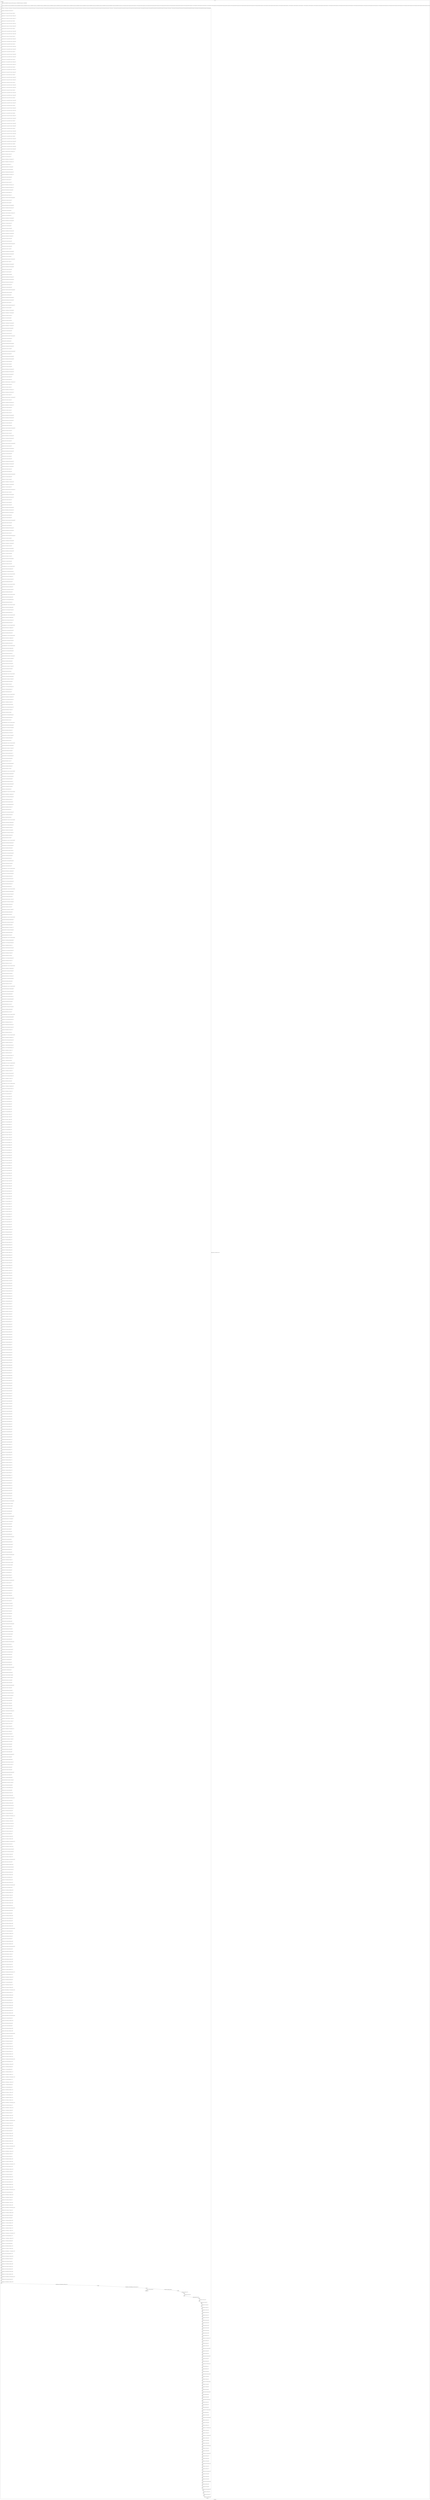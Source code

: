 digraph G {
label="Btor2XCFA";
subgraph cluster_0 {
label="main";
main_init[];
l1[];
l3[];
l4[];
l5[];
l6[];
l7[];
l8[];
l9[];
l10[];
l11[];
l12[];
l13[];
l14[];
l15[];
l16[];
l17[];
l18[];
l19[];
l20[];
l21[];
l22[];
l23[];
l24[];
l25[];
l26[];
l27[];
l28[];
l29[];
l30[];
l31[];
l32[];
l33[];
l34[];
l35[];
l36[];
l37[];
l38[];
l39[];
l40[];
l41[];
l42[];
l43[];
l44[];
l45[];
l46[];
l47[];
l48[];
l49[];
l50[];
l51[];
l52[];
l53[];
l54[];
l55[];
l56[];
l57[];
l58[];
l59[];
l60[];
l61[];
l62[];
l63[];
l64[];
l65[];
l66[];
l67[];
l68[];
l69[];
l70[];
l71[];
l72[];
l73[];
l74[];
l75[];
l76[];
l77[];
l78[];
l79[];
l80[];
l81[];
l82[];
l83[];
l84[];
l85[];
l86[];
l87[];
l88[];
l89[];
l90[];
l91[];
l92[];
l93[];
l94[];
l95[];
l96[];
l97[];
l98[];
l99[];
l100[];
l101[];
l102[];
l103[];
l104[];
l105[];
l106[];
l107[];
l108[];
l109[];
l110[];
l111[];
l112[];
l113[];
l114[];
l115[];
l116[];
l117[];
l118[];
l119[];
l120[];
l121[];
l122[];
l123[];
l124[];
l125[];
l126[];
l127[];
l128[];
l129[];
l130[];
l131[];
l132[];
l133[];
l134[];
l135[];
l136[];
l137[];
l138[];
l139[];
l140[];
l141[];
l142[];
l143[];
l144[];
l145[];
l146[];
l147[];
l148[];
l149[];
l150[];
l151[];
l152[];
l153[];
l154[];
l155[];
l156[];
l157[];
l158[];
l159[];
l160[];
l161[];
l162[];
l163[];
l164[];
l165[];
l166[];
l167[];
l168[];
l169[];
l170[];
l171[];
l172[];
l173[];
l174[];
l175[];
l176[];
l177[];
l178[];
l179[];
l180[];
l181[];
l182[];
l183[];
l184[];
l185[];
l186[];
l187[];
l188[];
l189[];
l190[];
l191[];
l192[];
l193[];
l194[];
l195[];
l196[];
l197[];
l198[];
l199[];
l200[];
l201[];
l202[];
l203[];
l204[];
l205[];
l206[];
l207[];
l208[];
l209[];
l210[];
l211[];
l212[];
l213[];
l214[];
l215[];
l216[];
l217[];
l218[];
l219[];
l220[];
l221[];
l222[];
l223[];
l224[];
l225[];
l226[];
l227[];
l228[];
l229[];
l230[];
l231[];
l232[];
l233[];
l234[];
l235[];
l236[];
l237[];
l238[];
l239[];
l240[];
l241[];
l242[];
l243[];
l244[];
l245[];
l246[];
l247[];
l248[];
l249[];
l250[];
l251[];
l252[];
l253[];
l254[];
l255[];
l256[];
l257[];
l258[];
l259[];
l260[];
l261[];
l262[];
l263[];
l264[];
l265[];
l266[];
l267[];
l268[];
l269[];
l270[];
l271[];
l272[];
l273[];
l274[];
l275[];
l276[];
l277[];
l278[];
l279[];
l280[];
l281[];
l282[];
l283[];
l284[];
l285[];
l286[];
l287[];
l288[];
l289[];
l290[];
l291[];
l292[];
l293[];
l294[];
l295[];
l296[];
l297[];
l298[];
l299[];
l300[];
l301[];
l302[];
l303[];
l304[];
l305[];
l306[];
l307[];
l308[];
l309[];
l310[];
l311[];
l312[];
l313[];
l314[];
l315[];
l316[];
l317[];
l318[];
l319[];
l320[];
l321[];
l322[];
l323[];
l324[];
l325[];
l326[];
l327[];
l328[];
l329[];
l330[];
l331[];
l332[];
l333[];
l334[];
l335[];
l336[];
l337[];
l338[];
l339[];
l340[];
l341[];
l342[];
l343[];
l344[];
l345[];
l346[];
l347[];
l348[];
l349[];
l350[];
l351[];
l352[];
l353[];
l354[];
l355[];
l356[];
l357[];
l358[];
l359[];
l360[];
l361[];
l362[];
l363[];
l364[];
l365[];
l366[];
l367[];
l368[];
l369[];
l370[];
l371[];
l372[];
l373[];
l374[];
l375[];
l376[];
l377[];
l378[];
l379[];
l380[];
l381[];
l382[];
l383[];
l384[];
l385[];
l386[];
l387[];
l388[];
l389[];
l390[];
l391[];
l392[];
l393[];
l394[];
l395[];
l396[];
l397[];
l398[];
l399[];
l400[];
l401[];
l402[];
l403[];
l404[];
l405[];
l406[];
l407[];
l408[];
l409[];
l410[];
l411[];
l412[];
l413[];
l414[];
l415[];
l416[];
l417[];
l418[];
l419[];
l420[];
l421[];
l422[];
l423[];
l424[];
l425[];
l426[];
l427[];
l428[];
l429[];
l430[];
l431[];
l432[];
l433[];
l434[];
l435[];
l436[];
l437[];
l438[];
l439[];
l440[];
l441[];
l442[];
l443[];
l444[];
l445[];
l446[];
l447[];
l448[];
l449[];
l450[];
l451[];
l452[];
l453[];
l454[];
l455[];
l456[];
l457[];
l458[];
l459[];
l460[];
l461[];
l462[];
l463[];
l464[];
l465[];
l466[];
l467[];
l468[];
l469[];
l470[];
l471[];
l472[];
l473[];
l474[];
l475[];
l476[];
l477[];
l478[];
l479[];
l480[];
l481[];
l482[];
l483[];
l484[];
l485[];
l486[];
l487[];
l488[];
l489[];
l490[];
l491[];
l492[];
l493[];
l494[];
l495[];
l496[];
l497[];
l498[];
l499[];
l500[];
l501[];
l502[];
l503[];
l504[];
l505[];
l506[];
l507[];
l508[];
l509[];
l510[];
l511[];
l512[];
l513[];
l514[];
l515[];
l516[];
l517[];
l518[];
l519[];
l520[];
l521[];
l522[];
l523[];
l524[];
l525[];
l526[];
l527[];
l528[];
l529[];
l530[];
l531[];
l532[];
l533[];
l534[];
l535[];
l536[];
l537[];
l538[];
l539[];
l540[];
l541[];
l542[];
l543[];
l544[];
l545[];
l546[];
l547[];
l548[];
l549[];
l550[];
l551[];
l552[];
l553[];
l554[];
l555[];
l556[];
l557[];
l558[];
l559[];
l560[];
l561[];
l562[];
l563[];
l564[];
l565[];
l566[];
l567[];
l568[];
l569[];
l570[];
l571[];
l572[];
l573[];
l574[];
l575[];
l576[];
l577[];
l578[];
l579[];
l580[];
l581[];
l582[];
l583[];
l584[];
l585[];
l586[];
l587[];
l588[];
l589[];
l590[];
l591[];
l592[];
l593[];
l594[];
l595[];
l596[];
l597[];
l598[];
l599[];
l600[];
l601[];
l602[];
l603[];
l604[];
l605[];
l606[];
l607[];
l608[];
l609[];
l610[];
l611[];
l612[];
l613[];
l614[];
l615[];
l616[];
l617[];
l618[];
l619[];
l620[];
l621[];
l622[];
l623[];
l624[];
l625[];
l626[];
l627[];
l628[];
l629[];
l630[];
l631[];
l632[];
l633[];
l634[];
l635[];
l636[];
l637[];
l638[];
l639[];
l640[];
l641[];
l642[];
l643[];
l644[];
l645[];
l646[];
l647[];
l648[];
l649[];
l650[];
l651[];
l652[];
l653[];
l654[];
l655[];
l656[];
l657[];
l658[];
l659[];
l660[];
l661[];
l662[];
l663[];
l664[];
l665[];
l666[];
l667[];
l668[];
l669[];
l670[];
l671[];
l672[];
l673[];
l674[];
l675[];
l676[];
l677[];
l678[];
l679[];
l680[];
l681[];
l682[];
l683[];
l684[];
l685[];
l686[];
l687[];
l688[];
l689[];
l690[];
l691[];
l692[];
l693[];
l694[];
l695[];
l696[];
l697[];
l698[];
l699[];
l700[];
l701[];
l702[];
l703[];
l704[];
l705[];
l706[];
l707[];
l708[];
l709[];
l710[];
l711[];
l712[];
l713[];
l714[];
l715[];
l716[];
l717[];
l718[];
l719[];
l720[];
l721[];
l722[];
l723[];
l724[];
l725[];
l726[];
l727[];
l728[];
l729[];
l730[];
l731[];
l732[];
l733[];
l734[];
l735[];
l736[];
l737[];
l738[];
l739[];
l740[];
l741[];
l742[];
l743[];
l744[];
l745[];
l746[];
l747[];
l748[];
l749[];
l750[];
l751[];
l752[];
l753[];
l754[];
l755[];
l756[];
l757[];
l758[];
l759[];
l760[];
l761[];
l762[];
l763[];
l764[];
l765[];
l766[];
l767[];
l768[];
l769[];
l770[];
l771[];
l772[];
l773[];
l774[];
l775[];
l776[];
l777[];
l778[];
l779[];
l780[];
l781[];
l782[];
l783[];
l784[];
l785[];
l786[];
l787[];
l788[];
l789[];
l790[];
l791[];
l792[];
l793[];
l794[];
l795[];
l796[];
l797[];
l798[];
l799[];
l800[];
l801[];
l802[];
l803[];
l804[];
l805[];
l806[];
l807[];
l808[];
l809[];
l810[];
l811[];
l812[];
l813[];
l814[];
l815[];
l816[];
l817[];
l818[];
l819[];
l820[];
l821[];
l822[];
l823[];
l824[];
l825[];
l826[];
l827[];
l828[];
l829[];
l830[];
l831[];
l832[];
l833[];
l834[];
l835[];
l836[];
l837[];
l838[];
l839[];
l840[];
l841[];
l842[];
l843[];
l844[];
l845[];
l846[];
l847[];
l848[];
l849[];
l850[];
l851[];
l852[];
l853[];
l854[];
l855[];
l856[];
l857[];
l858[];
l859[];
l860[];
l861[];
l862[];
l863[];
l864[];
l865[];
l866[];
l867[];
l868[];
l869[];
l870[];
l871[];
l872[];
l873[];
l874[];
l875[];
l876[];
l877[];
l878[];
l879[];
l880[];
l881[];
l882[];
l883[];
l884[];
l885[];
l886[];
l887[];
l888[];
l889[];
l890[];
l891[];
l892[];
l893[];
l894[];
main_error[];
l895[];
l896[];
l897[];
l898[];
l899[];
l900[];
l901[];
l902[];
l903[];
l904[];
l905[];
l906[];
l907[];
l908[];
l909[];
l910[];
l911[];
l912[];
l913[];
l914[];
l915[];
l916[];
l917[];
l918[];
l919[];
l920[];
l921[];
l922[];
l923[];
l924[];
l925[];
l926[];
l927[];
l928[];
l929[];
l930[];
l931[];
l932[];
l933[];
l934[];
l935[];
l936[];
l937[];
l938[];
l939[];
l940[];
l941[];
l942[];
l943[];
l944[];
l945[];
l946[];
l947[];
l948[];
l949[];
l950[];
l951[];
l952[];
l953[];
l954[];
l955[];
l956[];
l957[];
l958[];
l959[];
l960[];
l961[];
l962[];
l963[];
l964[];
l965[];
l966[];
l967[];
l968[];
l969[];
l970[];
l971[];
l972[];
l973[];
l974[];
l975[];
l976[];
main_init -> l1 [label="[(assign const_3 #b00000000),(assign const_40 #b0),(assign const_172 #b00000000),(assign const_175 #b00000001)] "];
l3 -> l4 [label="[(havoc input_171),(havoc input_173),(havoc input_174),(havoc input_180),(havoc input_185),(havoc input_186),(havoc input_187),(havoc input_196),(havoc input_197),(havoc input_198),(havoc input_207),(havoc input_208),(havoc input_209),(havoc input_218),(havoc input_219),(havoc input_220),(havoc input_229),(havoc input_230),(havoc input_231),(havoc input_240),(havoc input_241),(havoc input_242),(havoc input_251),(havoc input_252),(havoc input_253),(havoc input_262),(havoc input_263),(havoc input_272),(havoc input_277),(havoc input_285),(havoc input_300),(havoc input_305),(havoc input_313),(havoc input_328),(havoc input_333),(havoc input_341),(havoc input_356),(havoc input_361),(havoc input_369),(havoc input_384),(havoc input_389),(havoc input_397),(havoc input_412),(havoc input_417),(havoc input_425),(havoc input_440),(havoc input_445),(havoc input_453),(havoc input_468),(havoc input_473),(havoc input_481),(havoc input_496),(havoc input_501),(havoc input_509)] "];
l4 -> l5 [label="[(assign binary_169 (bvand state_45 (bvnot state_167)))] "];
l5 -> l6 [label="[(assign ternary_176 (ite (= input_174 #b1) const_175 state_4))] "];
l6 -> l7 [label="[(assign ternary_177 (ite (= input_173 #b1) const_172 ternary_176))] "];
l7 -> l8 [label="[(assign ternary_178 (ite (= input_171 #b1) const_172 ternary_177))] "];
l8 -> l9 [label="[(assign ternary_181 (ite (= input_180 #b1) const_175 state_6))] "];
l9 -> l10 [label="[(assign ternary_182 (ite (= input_173 #b1) const_172 ternary_181))] "];
l10 -> l11 [label="[(assign ternary_183 (ite (= input_171 #b1) const_172 ternary_182))] "];
l11 -> l12 [label="[(assign ternary_188 (ite (= input_187 #b1) const_175 state_8))] "];
l12 -> l13 [label="[(assign ternary_189 (ite (= input_186 #b1) const_172 ternary_188))] "];
l13 -> l14 [label="[(assign ternary_190 (ite (= input_185 #b1) const_172 ternary_189))] "];
l14 -> l15 [label="[(assign ternary_192 (ite (= input_171 #b1) const_175 state_10))] "];
l15 -> l16 [label="[(assign ternary_193 (ite (= input_186 #b1) const_172 ternary_192))] "];
l16 -> l17 [label="[(assign ternary_194 (ite (= input_185 #b1) const_172 ternary_193))] "];
l17 -> l18 [label="[(assign ternary_199 (ite (= input_198 #b1) const_175 state_12))] "];
l18 -> l19 [label="[(assign ternary_200 (ite (= input_197 #b1) const_172 ternary_199))] "];
l19 -> l20 [label="[(assign ternary_201 (ite (= input_196 #b1) const_172 ternary_200))] "];
l20 -> l21 [label="[(assign ternary_203 (ite (= input_185 #b1) const_175 state_14))] "];
l21 -> l22 [label="[(assign ternary_204 (ite (= input_197 #b1) const_172 ternary_203))] "];
l22 -> l23 [label="[(assign ternary_205 (ite (= input_196 #b1) const_172 ternary_204))] "];
l23 -> l24 [label="[(assign ternary_210 (ite (= input_209 #b1) const_175 state_16))] "];
l24 -> l25 [label="[(assign ternary_211 (ite (= input_208 #b1) const_172 ternary_210))] "];
l25 -> l26 [label="[(assign ternary_212 (ite (= input_207 #b1) const_172 ternary_211))] "];
l26 -> l27 [label="[(assign ternary_214 (ite (= input_196 #b1) const_175 state_18))] "];
l27 -> l28 [label="[(assign ternary_215 (ite (= input_208 #b1) const_172 ternary_214))] "];
l28 -> l29 [label="[(assign ternary_216 (ite (= input_207 #b1) const_172 ternary_215))] "];
l29 -> l30 [label="[(assign ternary_221 (ite (= input_220 #b1) const_175 state_20))] "];
l30 -> l31 [label="[(assign ternary_222 (ite (= input_219 #b1) const_172 ternary_221))] "];
l31 -> l32 [label="[(assign ternary_223 (ite (= input_218 #b1) const_172 ternary_222))] "];
l32 -> l33 [label="[(assign ternary_225 (ite (= input_207 #b1) const_175 state_22))] "];
l33 -> l34 [label="[(assign ternary_226 (ite (= input_219 #b1) const_172 ternary_225))] "];
l34 -> l35 [label="[(assign ternary_227 (ite (= input_218 #b1) const_172 ternary_226))] "];
l35 -> l36 [label="[(assign ternary_232 (ite (= input_231 #b1) const_175 state_24))] "];
l36 -> l37 [label="[(assign ternary_233 (ite (= input_230 #b1) const_172 ternary_232))] "];
l37 -> l38 [label="[(assign ternary_234 (ite (= input_229 #b1) const_172 ternary_233))] "];
l38 -> l39 [label="[(assign ternary_236 (ite (= input_218 #b1) const_175 state_26))] "];
l39 -> l40 [label="[(assign ternary_237 (ite (= input_230 #b1) const_172 ternary_236))] "];
l40 -> l41 [label="[(assign ternary_238 (ite (= input_229 #b1) const_172 ternary_237))] "];
l41 -> l42 [label="[(assign ternary_243 (ite (= input_242 #b1) const_175 state_28))] "];
l42 -> l43 [label="[(assign ternary_244 (ite (= input_241 #b1) const_172 ternary_243))] "];
l43 -> l44 [label="[(assign ternary_245 (ite (= input_240 #b1) const_172 ternary_244))] "];
l44 -> l45 [label="[(assign ternary_247 (ite (= input_229 #b1) const_175 state_30))] "];
l45 -> l46 [label="[(assign ternary_248 (ite (= input_241 #b1) const_172 ternary_247))] "];
l46 -> l47 [label="[(assign ternary_249 (ite (= input_240 #b1) const_172 ternary_248))] "];
l47 -> l48 [label="[(assign ternary_254 (ite (= input_253 #b1) const_175 state_32))] "];
l48 -> l49 [label="[(assign ternary_255 (ite (= input_252 #b1) const_172 ternary_254))] "];
l49 -> l50 [label="[(assign ternary_256 (ite (= input_251 #b1) const_172 ternary_255))] "];
l50 -> l51 [label="[(assign ternary_258 (ite (= input_240 #b1) const_175 state_34))] "];
l51 -> l52 [label="[(assign ternary_259 (ite (= input_252 #b1) const_172 ternary_258))] "];
l52 -> l53 [label="[(assign ternary_260 (ite (= input_251 #b1) const_172 ternary_259))] "];
l53 -> l54 [label="[(assign ternary_264 (ite (= input_263 #b1) const_172 state_36))] "];
l54 -> l55 [label="[(assign ternary_265 (ite (= input_180 #b1) const_172 ternary_264))] "];
l55 -> l56 [label="[(assign ternary_266 (ite (= input_262 #b1) const_175 ternary_265))] "];
l56 -> l57 [label="[(assign ternary_268 (ite (= input_263 #b1) const_172 state_38))] "];
l57 -> l58 [label="[(assign ternary_269 (ite (= input_180 #b1) const_172 ternary_268))] "];
l58 -> l59 [label="[(assign ternary_270 (ite (= input_251 #b1) const_175 ternary_269))] "];
l59 -> l60 [label="[(assign binary_273 (bvand (bvnot state_41) (bvnot input_272)))] "];
l60 -> l61 [label="[(assign binary_274 (bvor binary_273 input_174))] "];
l61 -> l62 [label="[(assign binary_276 (bvor state_43 input_272))] "];
l62 -> l63 [label="[(assign binary_278 (bvand binary_276 (bvnot input_277)))] "];
l63 -> l64 [label="[(assign binary_279 (bvand binary_278 (bvnot input_174)))] "];
l64 -> l65 [label="[(assign binary_281 (bvor state_45 input_277))] "];
l65 -> l66 [label="[(assign binary_283 (bvand state_47 (bvnot input_263)))] "];
l66 -> l67 [label="[(assign binary_286 (bvor (bvnot state_49) input_285))] "];
l67 -> l68 [label="[(assign binary_287 (bvand binary_286 (bvnot input_272)))] "];
l68 -> l69 [label="[(assign binary_288 (bvand binary_287 (bvnot input_277)))] "];
l69 -> l70 [label="[(assign binary_289 (bvor binary_288 input_263))] "];
l70 -> l71 [label="[(assign binary_291 (bvor state_51 input_272))] "];
l71 -> l72 [label="[(assign binary_292 (bvor binary_291 input_277))] "];
l72 -> l73 [label="[(assign binary_293 (bvand binary_292 (bvnot input_173)))] "];
l73 -> l74 [label="[(assign binary_294 (bvand binary_293 (bvnot input_171)))] "];
l74 -> l75 [label="[(assign binary_296 (bvand state_53 (bvnot input_285)))] "];
l75 -> l76 [label="[(assign binary_297 (bvor binary_296 input_173))] "];
l76 -> l77 [label="[(assign binary_298 (bvor binary_297 input_171))] "];
l77 -> l78 [label="[(assign binary_301 (bvand (bvnot state_55) (bvnot input_300)))] "];
l78 -> l79 [label="[(assign binary_302 (bvor binary_301 input_187))] "];
l79 -> l80 [label="[(assign binary_304 (bvor state_57 input_300))] "];
l80 -> l81 [label="[(assign binary_306 (bvand binary_304 (bvnot input_305)))] "];
l81 -> l82 [label="[(assign binary_307 (bvand binary_306 (bvnot input_187)))] "];
l82 -> l83 [label="[(assign binary_309 (bvor state_59 input_305))] "];
l83 -> l84 [label="[(assign binary_311 (bvand (bvnot state_61) (bvnot input_173)))] "];
l84 -> l85 [label="[(assign binary_314 (bvor state_63 input_313))] "];
l85 -> l86 [label="[(assign binary_315 (bvand binary_314 (bvnot input_300)))] "];
l86 -> l87 [label="[(assign binary_316 (bvand binary_315 (bvnot input_305)))] "];
l87 -> l88 [label="[(assign binary_317 (bvor binary_316 input_173))] "];
l88 -> l89 [label="[(assign binary_319 (bvor state_65 input_300))] "];
l89 -> l90 [label="[(assign binary_320 (bvor binary_319 input_305))] "];
l90 -> l91 [label="[(assign binary_321 (bvand binary_320 (bvnot input_186)))] "];
l91 -> l92 [label="[(assign binary_322 (bvand binary_321 (bvnot input_185)))] "];
l92 -> l93 [label="[(assign binary_324 (bvand state_67 (bvnot input_313)))] "];
l93 -> l94 [label="[(assign binary_325 (bvor binary_324 input_186))] "];
l94 -> l95 [label="[(assign binary_326 (bvor binary_325 input_185))] "];
l95 -> l96 [label="[(assign binary_329 (bvand (bvnot state_69) (bvnot input_328)))] "];
l96 -> l97 [label="[(assign binary_330 (bvor binary_329 input_198))] "];
l97 -> l98 [label="[(assign binary_332 (bvor state_71 input_328))] "];
l98 -> l99 [label="[(assign binary_334 (bvand binary_332 (bvnot input_333)))] "];
l99 -> l100 [label="[(assign binary_335 (bvand binary_334 (bvnot input_198)))] "];
l100 -> l101 [label="[(assign binary_337 (bvor state_73 input_333))] "];
l101 -> l102 [label="[(assign binary_339 (bvand (bvnot state_75) (bvnot input_186)))] "];
l102 -> l103 [label="[(assign binary_342 (bvor state_77 input_341))] "];
l103 -> l104 [label="[(assign binary_343 (bvand binary_342 (bvnot input_328)))] "];
l104 -> l105 [label="[(assign binary_344 (bvand binary_343 (bvnot input_333)))] "];
l105 -> l106 [label="[(assign binary_345 (bvor binary_344 input_186))] "];
l106 -> l107 [label="[(assign binary_347 (bvor state_79 input_328))] "];
l107 -> l108 [label="[(assign binary_348 (bvor binary_347 input_333))] "];
l108 -> l109 [label="[(assign binary_349 (bvand binary_348 (bvnot input_197)))] "];
l109 -> l110 [label="[(assign binary_350 (bvand binary_349 (bvnot input_196)))] "];
l110 -> l111 [label="[(assign binary_352 (bvand state_81 (bvnot input_341)))] "];
l111 -> l112 [label="[(assign binary_353 (bvor binary_352 input_197))] "];
l112 -> l113 [label="[(assign binary_354 (bvor binary_353 input_196))] "];
l113 -> l114 [label="[(assign binary_357 (bvand (bvnot state_83) (bvnot input_356)))] "];
l114 -> l115 [label="[(assign binary_358 (bvor binary_357 input_209))] "];
l115 -> l116 [label="[(assign binary_360 (bvor state_85 input_356))] "];
l116 -> l117 [label="[(assign binary_362 (bvand binary_360 (bvnot input_361)))] "];
l117 -> l118 [label="[(assign binary_363 (bvand binary_362 (bvnot input_209)))] "];
l118 -> l119 [label="[(assign binary_365 (bvor state_87 input_361))] "];
l119 -> l120 [label="[(assign binary_367 (bvand (bvnot state_89) (bvnot input_197)))] "];
l120 -> l121 [label="[(assign binary_370 (bvor state_91 input_369))] "];
l121 -> l122 [label="[(assign binary_371 (bvand binary_370 (bvnot input_356)))] "];
l122 -> l123 [label="[(assign binary_372 (bvand binary_371 (bvnot input_361)))] "];
l123 -> l124 [label="[(assign binary_373 (bvor binary_372 input_197))] "];
l124 -> l125 [label="[(assign binary_375 (bvor state_93 input_356))] "];
l125 -> l126 [label="[(assign binary_376 (bvor binary_375 input_361))] "];
l126 -> l127 [label="[(assign binary_377 (bvand binary_376 (bvnot input_208)))] "];
l127 -> l128 [label="[(assign binary_378 (bvand binary_377 (bvnot input_207)))] "];
l128 -> l129 [label="[(assign binary_380 (bvand state_95 (bvnot input_369)))] "];
l129 -> l130 [label="[(assign binary_381 (bvor binary_380 input_208))] "];
l130 -> l131 [label="[(assign binary_382 (bvor binary_381 input_207))] "];
l131 -> l132 [label="[(assign binary_385 (bvand (bvnot state_97) (bvnot input_384)))] "];
l132 -> l133 [label="[(assign binary_386 (bvor binary_385 input_220))] "];
l133 -> l134 [label="[(assign binary_388 (bvor state_99 input_384))] "];
l134 -> l135 [label="[(assign binary_390 (bvand binary_388 (bvnot input_389)))] "];
l135 -> l136 [label="[(assign binary_391 (bvand binary_390 (bvnot input_220)))] "];
l136 -> l137 [label="[(assign binary_393 (bvor state_101 input_389))] "];
l137 -> l138 [label="[(assign binary_395 (bvand (bvnot state_103) (bvnot input_208)))] "];
l138 -> l139 [label="[(assign binary_398 (bvor state_105 input_397))] "];
l139 -> l140 [label="[(assign binary_399 (bvand binary_398 (bvnot input_384)))] "];
l140 -> l141 [label="[(assign binary_400 (bvand binary_399 (bvnot input_389)))] "];
l141 -> l142 [label="[(assign binary_401 (bvor binary_400 input_208))] "];
l142 -> l143 [label="[(assign binary_403 (bvor state_107 input_384))] "];
l143 -> l144 [label="[(assign binary_404 (bvor binary_403 input_389))] "];
l144 -> l145 [label="[(assign binary_405 (bvand binary_404 (bvnot input_219)))] "];
l145 -> l146 [label="[(assign binary_406 (bvand binary_405 (bvnot input_218)))] "];
l146 -> l147 [label="[(assign binary_408 (bvand state_109 (bvnot input_397)))] "];
l147 -> l148 [label="[(assign binary_409 (bvor binary_408 input_219))] "];
l148 -> l149 [label="[(assign binary_410 (bvor binary_409 input_218))] "];
l149 -> l150 [label="[(assign binary_413 (bvand (bvnot state_111) (bvnot input_412)))] "];
l150 -> l151 [label="[(assign binary_414 (bvor binary_413 input_231))] "];
l151 -> l152 [label="[(assign binary_416 (bvor state_113 input_412))] "];
l152 -> l153 [label="[(assign binary_418 (bvand binary_416 (bvnot input_417)))] "];
l153 -> l154 [label="[(assign binary_419 (bvand binary_418 (bvnot input_231)))] "];
l154 -> l155 [label="[(assign binary_421 (bvor state_115 input_417))] "];
l155 -> l156 [label="[(assign binary_423 (bvand (bvnot state_117) (bvnot input_219)))] "];
l156 -> l157 [label="[(assign binary_426 (bvor state_119 input_425))] "];
l157 -> l158 [label="[(assign binary_427 (bvand binary_426 (bvnot input_412)))] "];
l158 -> l159 [label="[(assign binary_428 (bvand binary_427 (bvnot input_417)))] "];
l159 -> l160 [label="[(assign binary_429 (bvor binary_428 input_219))] "];
l160 -> l161 [label="[(assign binary_431 (bvor state_121 input_412))] "];
l161 -> l162 [label="[(assign binary_432 (bvor binary_431 input_417))] "];
l162 -> l163 [label="[(assign binary_433 (bvand binary_432 (bvnot input_230)))] "];
l163 -> l164 [label="[(assign binary_434 (bvand binary_433 (bvnot input_229)))] "];
l164 -> l165 [label="[(assign binary_436 (bvand state_123 (bvnot input_425)))] "];
l165 -> l166 [label="[(assign binary_437 (bvor binary_436 input_230))] "];
l166 -> l167 [label="[(assign binary_438 (bvor binary_437 input_229))] "];
l167 -> l168 [label="[(assign binary_441 (bvand (bvnot state_125) (bvnot input_440)))] "];
l168 -> l169 [label="[(assign binary_442 (bvor binary_441 input_242))] "];
l169 -> l170 [label="[(assign binary_444 (bvor state_127 input_440))] "];
l170 -> l171 [label="[(assign binary_446 (bvand binary_444 (bvnot input_445)))] "];
l171 -> l172 [label="[(assign binary_447 (bvand binary_446 (bvnot input_242)))] "];
l172 -> l173 [label="[(assign binary_449 (bvor state_129 input_445))] "];
l173 -> l174 [label="[(assign binary_451 (bvand (bvnot state_131) (bvnot input_230)))] "];
l174 -> l175 [label="[(assign binary_454 (bvor state_133 input_453))] "];
l175 -> l176 [label="[(assign binary_455 (bvand binary_454 (bvnot input_440)))] "];
l176 -> l177 [label="[(assign binary_456 (bvand binary_455 (bvnot input_445)))] "];
l177 -> l178 [label="[(assign binary_457 (bvor binary_456 input_230))] "];
l178 -> l179 [label="[(assign binary_459 (bvor state_135 input_440))] "];
l179 -> l180 [label="[(assign binary_460 (bvor binary_459 input_445))] "];
l180 -> l181 [label="[(assign binary_461 (bvand binary_460 (bvnot input_241)))] "];
l181 -> l182 [label="[(assign binary_462 (bvand binary_461 (bvnot input_240)))] "];
l182 -> l183 [label="[(assign binary_464 (bvand state_137 (bvnot input_453)))] "];
l183 -> l184 [label="[(assign binary_465 (bvor binary_464 input_241))] "];
l184 -> l185 [label="[(assign binary_466 (bvor binary_465 input_240))] "];
l185 -> l186 [label="[(assign binary_469 (bvand (bvnot state_139) (bvnot input_468)))] "];
l186 -> l187 [label="[(assign binary_470 (bvor binary_469 input_253))] "];
l187 -> l188 [label="[(assign binary_472 (bvor state_141 input_468))] "];
l188 -> l189 [label="[(assign binary_474 (bvand binary_472 (bvnot input_473)))] "];
l189 -> l190 [label="[(assign binary_475 (bvand binary_474 (bvnot input_253)))] "];
l190 -> l191 [label="[(assign binary_477 (bvor state_143 input_473))] "];
l191 -> l192 [label="[(assign binary_479 (bvand (bvnot state_145) (bvnot input_241)))] "];
l192 -> l193 [label="[(assign binary_482 (bvor state_147 input_481))] "];
l193 -> l194 [label="[(assign binary_483 (bvand binary_482 (bvnot input_468)))] "];
l194 -> l195 [label="[(assign binary_484 (bvand binary_483 (bvnot input_473)))] "];
l195 -> l196 [label="[(assign binary_485 (bvor binary_484 input_241))] "];
l196 -> l197 [label="[(assign binary_487 (bvor state_149 input_468))] "];
l197 -> l198 [label="[(assign binary_488 (bvor binary_487 input_473))] "];
l198 -> l199 [label="[(assign binary_489 (bvand binary_488 (bvnot input_252)))] "];
l199 -> l200 [label="[(assign binary_490 (bvand binary_489 (bvnot input_251)))] "];
l200 -> l201 [label="[(assign binary_492 (bvand state_151 (bvnot input_481)))] "];
l201 -> l202 [label="[(assign binary_493 (bvor binary_492 input_252))] "];
l202 -> l203 [label="[(assign binary_494 (bvor binary_493 input_251))] "];
l203 -> l204 [label="[(assign binary_497 (bvand (bvnot state_153) (bvnot input_496)))] "];
l204 -> l205 [label="[(assign binary_498 (bvor binary_497 input_262))] "];
l205 -> l206 [label="[(assign binary_500 (bvor state_155 input_496))] "];
l206 -> l207 [label="[(assign binary_502 (bvand binary_500 (bvnot input_501)))] "];
l207 -> l208 [label="[(assign binary_503 (bvand binary_502 (bvnot input_262)))] "];
l208 -> l209 [label="[(assign binary_505 (bvor state_157 input_501))] "];
l209 -> l210 [label="[(assign binary_507 (bvand (bvnot state_159) (bvnot input_252)))] "];
l210 -> l211 [label="[(assign binary_510 (bvor state_161 input_509))] "];
l211 -> l212 [label="[(assign binary_511 (bvand binary_510 (bvnot input_496)))] "];
l212 -> l213 [label="[(assign binary_512 (bvand binary_511 (bvnot input_501)))] "];
l213 -> l214 [label="[(assign binary_513 (bvor binary_512 input_252))] "];
l214 -> l215 [label="[(assign binary_515 (bvand state_163 (bvnot input_263)))] "];
l215 -> l216 [label="[(assign binary_516 (bvand binary_515 (bvnot input_180)))] "];
l216 -> l217 [label="[(assign binary_517 (bvor binary_516 input_496))] "];
l217 -> l218 [label="[(assign binary_518 (bvor binary_517 input_501))] "];
l218 -> l219 [label="[(assign binary_520 (bvand state_165 (bvnot input_509)))] "];
l219 -> l220 [label="[(assign binary_521 (bvor binary_520 input_263))] "];
l220 -> l221 [label="[(assign binary_522 (bvor binary_521 input_180))] "];
l221 -> l222 [label="[(assign comparison_524 (ite (= const_175 state_6) #b1 #b0))] "];
l222 -> l223 [label="[(assign binary_525 (bvand state_53 comparison_524))] "];
l223 -> l224 [label="[(assign binary_526 (bvor (bvnot input_285) binary_525))] "];
l224 -> l225 [label="[(assign comparison_527 (ite (= const_175 state_10) #b1 #b0))] "];
l225 -> l226 [label="[(assign binary_528 (bvand state_67 comparison_527))] "];
l226 -> l227 [label="[(assign binary_529 (bvor (bvnot input_313) binary_528))] "];
l227 -> l228 [label="[(assign binary_530 (bvand binary_526 binary_529))] "];
l228 -> l229 [label="[(assign comparison_531 (ite (= const_175 state_14) #b1 #b0))] "];
l229 -> l230 [label="[(assign binary_532 (bvand state_81 comparison_531))] "];
l230 -> l231 [label="[(assign binary_533 (bvor (bvnot input_341) binary_532))] "];
l231 -> l232 [label="[(assign binary_534 (bvand binary_530 binary_533))] "];
l232 -> l233 [label="[(assign comparison_535 (ite (= const_175 state_18) #b1 #b0))] "];
l233 -> l234 [label="[(assign binary_536 (bvand state_95 comparison_535))] "];
l234 -> l235 [label="[(assign binary_537 (bvor (bvnot input_369) binary_536))] "];
l235 -> l236 [label="[(assign binary_538 (bvand binary_534 binary_537))] "];
l236 -> l237 [label="[(assign comparison_539 (ite (= const_175 state_22) #b1 #b0))] "];
l237 -> l238 [label="[(assign binary_540 (bvand state_109 comparison_539))] "];
l238 -> l239 [label="[(assign binary_541 (bvor (bvnot input_397) binary_540))] "];
l239 -> l240 [label="[(assign binary_542 (bvand binary_538 binary_541))] "];
l240 -> l241 [label="[(assign comparison_543 (ite (= const_175 state_26) #b1 #b0))] "];
l241 -> l242 [label="[(assign binary_544 (bvand state_123 comparison_543))] "];
l242 -> l243 [label="[(assign binary_545 (bvor (bvnot input_425) binary_544))] "];
l243 -> l244 [label="[(assign binary_546 (bvand binary_542 binary_545))] "];
l244 -> l245 [label="[(assign comparison_547 (ite (= const_175 state_30) #b1 #b0))] "];
l245 -> l246 [label="[(assign binary_548 (bvand state_137 comparison_547))] "];
l246 -> l247 [label="[(assign binary_549 (bvor (bvnot input_453) binary_548))] "];
l247 -> l248 [label="[(assign binary_550 (bvand binary_546 binary_549))] "];
l248 -> l249 [label="[(assign comparison_551 (ite (= const_175 state_34) #b1 #b0))] "];
l249 -> l250 [label="[(assign binary_552 (bvand state_151 comparison_551))] "];
l250 -> l251 [label="[(assign binary_553 (bvor (bvnot input_481) binary_552))] "];
l251 -> l252 [label="[(assign binary_554 (bvand binary_550 binary_553))] "];
l252 -> l253 [label="[(assign comparison_555 (ite (= const_175 state_38) #b1 #b0))] "];
l253 -> l254 [label="[(assign binary_556 (bvand state_165 comparison_555))] "];
l254 -> l255 [label="[(assign binary_557 (bvor (bvnot input_509) binary_556))] "];
l255 -> l256 [label="[(assign binary_558 (bvand binary_554 binary_557))] "];
l256 -> l257 [label="[(assign binary_559 (bvand (bvnot state_41) (bvnot state_49)))] "];
l257 -> l258 [label="[(assign binary_560 (bvor (bvnot input_272) binary_559))] "];
l258 -> l259 [label="[(assign binary_561 (bvand binary_558 binary_560))] "];
l259 -> l260 [label="[(assign binary_562 (bvand state_43 (bvnot state_49)))] "];
l260 -> l261 [label="[(assign binary_563 (bvor (bvnot input_277) binary_562))] "];
l261 -> l262 [label="[(assign binary_564 (bvand binary_561 binary_563))] "];
l262 -> l263 [label="[(assign binary_565 (bvand state_43 state_53))] "];
l263 -> l264 [label="[(assign comparison_566 (ite (= const_172 state_4) #b1 #b0))] "];
l264 -> l265 [label="[(assign binary_567 (bvand binary_565 comparison_566))] "];
l265 -> l266 [label="[(assign binary_568 (bvor (bvnot input_174) binary_567))] "];
l266 -> l267 [label="[(assign binary_569 (bvand binary_564 binary_568))] "];
l267 -> l268 [label="[(assign binary_570 (bvand state_47 state_163))] "];
l268 -> l269 [label="[(assign binary_571 (bvor (bvnot input_263) binary_570))] "];
l269 -> l270 [label="[(assign binary_572 (bvand binary_569 binary_571))] "];
l270 -> l271 [label="[(assign binary_573 (bvand state_53 state_163))] "];
l271 -> l272 [label="[(assign comparison_574 (ite (= const_172 state_6) #b1 #b0))] "];
l272 -> l273 [label="[(assign binary_575 (bvand binary_573 comparison_574))] "];
l273 -> l274 [label="[(assign binary_576 (bvor (bvnot input_180) binary_575))] "];
l274 -> l275 [label="[(assign binary_577 (bvand binary_572 binary_576))] "];
l275 -> l276 [label="[(assign binary_578 (bvand (bvnot state_55) state_63))] "];
l276 -> l277 [label="[(assign binary_579 (bvor (bvnot input_300) binary_578))] "];
l277 -> l278 [label="[(assign binary_580 (bvand binary_577 binary_579))] "];
l278 -> l279 [label="[(assign binary_581 (bvand state_57 state_63))] "];
l279 -> l280 [label="[(assign binary_582 (bvor (bvnot input_305) binary_581))] "];
l280 -> l281 [label="[(assign binary_583 (bvand binary_580 binary_582))] "];
l281 -> l282 [label="[(assign binary_584 (bvand state_57 state_67))] "];
l282 -> l283 [label="[(assign comparison_585 (ite (= const_172 state_8) #b1 #b0))] "];
l283 -> l284 [label="[(assign binary_586 (bvand binary_584 comparison_585))] "];
l284 -> l285 [label="[(assign binary_587 (bvor (bvnot input_187) binary_586))] "];
l285 -> l286 [label="[(assign binary_588 (bvand binary_583 binary_587))] "];
l286 -> l287 [label="[(assign binary_589 (bvand state_51 (bvnot state_61)))] "];
l287 -> l288 [label="[(assign binary_590 (bvor (bvnot input_173) binary_589))] "];
l288 -> l289 [label="[(assign binary_591 (bvand binary_588 binary_590))] "];
l289 -> l290 [label="[(assign binary_592 (bvand state_51 state_67))] "];
l290 -> l291 [label="[(assign comparison_593 (ite (= const_172 state_10) #b1 #b0))] "];
l291 -> l292 [label="[(assign binary_594 (bvand binary_592 comparison_593))] "];
l292 -> l293 [label="[(assign binary_595 (bvor (bvnot input_171) binary_594))] "];
l293 -> l294 [label="[(assign binary_596 (bvand binary_591 binary_595))] "];
l294 -> l295 [label="[(assign binary_597 (bvand (bvnot state_69) state_77))] "];
l295 -> l296 [label="[(assign binary_598 (bvor (bvnot input_328) binary_597))] "];
l296 -> l297 [label="[(assign binary_599 (bvand binary_596 binary_598))] "];
l297 -> l298 [label="[(assign binary_600 (bvand state_71 state_77))] "];
l298 -> l299 [label="[(assign binary_601 (bvor (bvnot input_333) binary_600))] "];
l299 -> l300 [label="[(assign binary_602 (bvand binary_599 binary_601))] "];
l300 -> l301 [label="[(assign binary_603 (bvand state_71 state_81))] "];
l301 -> l302 [label="[(assign comparison_604 (ite (= const_172 state_12) #b1 #b0))] "];
l302 -> l303 [label="[(assign binary_605 (bvand binary_603 comparison_604))] "];
l303 -> l304 [label="[(assign binary_606 (bvor (bvnot input_198) binary_605))] "];
l304 -> l305 [label="[(assign binary_607 (bvand binary_602 binary_606))] "];
l305 -> l306 [label="[(assign binary_608 (bvand state_65 (bvnot state_75)))] "];
l306 -> l307 [label="[(assign binary_609 (bvor (bvnot input_186) binary_608))] "];
l307 -> l308 [label="[(assign binary_610 (bvand binary_607 binary_609))] "];
l308 -> l309 [label="[(assign binary_611 (bvand state_65 state_81))] "];
l309 -> l310 [label="[(assign comparison_612 (ite (= const_172 state_14) #b1 #b0))] "];
l310 -> l311 [label="[(assign binary_613 (bvand binary_611 comparison_612))] "];
l311 -> l312 [label="[(assign binary_614 (bvor (bvnot input_185) binary_613))] "];
l312 -> l313 [label="[(assign binary_615 (bvand binary_610 binary_614))] "];
l313 -> l314 [label="[(assign binary_616 (bvand (bvnot state_83) state_91))] "];
l314 -> l315 [label="[(assign binary_617 (bvor (bvnot input_356) binary_616))] "];
l315 -> l316 [label="[(assign binary_618 (bvand binary_615 binary_617))] "];
l316 -> l317 [label="[(assign binary_619 (bvand state_85 state_91))] "];
l317 -> l318 [label="[(assign binary_620 (bvor (bvnot input_361) binary_619))] "];
l318 -> l319 [label="[(assign binary_621 (bvand binary_618 binary_620))] "];
l319 -> l320 [label="[(assign binary_622 (bvand state_85 state_95))] "];
l320 -> l321 [label="[(assign comparison_623 (ite (= const_172 state_16) #b1 #b0))] "];
l321 -> l322 [label="[(assign binary_624 (bvand binary_622 comparison_623))] "];
l322 -> l323 [label="[(assign binary_625 (bvor (bvnot input_209) binary_624))] "];
l323 -> l324 [label="[(assign binary_626 (bvand binary_621 binary_625))] "];
l324 -> l325 [label="[(assign binary_627 (bvand state_79 (bvnot state_89)))] "];
l325 -> l326 [label="[(assign binary_628 (bvor (bvnot input_197) binary_627))] "];
l326 -> l327 [label="[(assign binary_629 (bvand binary_626 binary_628))] "];
l327 -> l328 [label="[(assign binary_630 (bvand state_79 state_95))] "];
l328 -> l329 [label="[(assign comparison_631 (ite (= const_172 state_18) #b1 #b0))] "];
l329 -> l330 [label="[(assign binary_632 (bvand binary_630 comparison_631))] "];
l330 -> l331 [label="[(assign binary_633 (bvor (bvnot input_196) binary_632))] "];
l331 -> l332 [label="[(assign binary_634 (bvand binary_629 binary_633))] "];
l332 -> l333 [label="[(assign binary_635 (bvand (bvnot state_97) state_105))] "];
l333 -> l334 [label="[(assign binary_636 (bvor (bvnot input_384) binary_635))] "];
l334 -> l335 [label="[(assign binary_637 (bvand binary_634 binary_636))] "];
l335 -> l336 [label="[(assign binary_638 (bvand state_99 state_105))] "];
l336 -> l337 [label="[(assign binary_639 (bvor (bvnot input_389) binary_638))] "];
l337 -> l338 [label="[(assign binary_640 (bvand binary_637 binary_639))] "];
l338 -> l339 [label="[(assign binary_641 (bvand state_99 state_109))] "];
l339 -> l340 [label="[(assign comparison_642 (ite (= const_172 state_20) #b1 #b0))] "];
l340 -> l341 [label="[(assign binary_643 (bvand binary_641 comparison_642))] "];
l341 -> l342 [label="[(assign binary_644 (bvor (bvnot input_220) binary_643))] "];
l342 -> l343 [label="[(assign binary_645 (bvand binary_640 binary_644))] "];
l343 -> l344 [label="[(assign binary_646 (bvand state_93 (bvnot state_103)))] "];
l344 -> l345 [label="[(assign binary_647 (bvor (bvnot input_208) binary_646))] "];
l345 -> l346 [label="[(assign binary_648 (bvand binary_645 binary_647))] "];
l346 -> l347 [label="[(assign binary_649 (bvand state_93 state_109))] "];
l347 -> l348 [label="[(assign comparison_650 (ite (= const_172 state_22) #b1 #b0))] "];
l348 -> l349 [label="[(assign binary_651 (bvand binary_649 comparison_650))] "];
l349 -> l350 [label="[(assign binary_652 (bvor (bvnot input_207) binary_651))] "];
l350 -> l351 [label="[(assign binary_653 (bvand binary_648 binary_652))] "];
l351 -> l352 [label="[(assign binary_654 (bvand (bvnot state_111) state_119))] "];
l352 -> l353 [label="[(assign binary_655 (bvor (bvnot input_412) binary_654))] "];
l353 -> l354 [label="[(assign binary_656 (bvand binary_653 binary_655))] "];
l354 -> l355 [label="[(assign binary_657 (bvand state_113 state_119))] "];
l355 -> l356 [label="[(assign binary_658 (bvor (bvnot input_417) binary_657))] "];
l356 -> l357 [label="[(assign binary_659 (bvand binary_656 binary_658))] "];
l357 -> l358 [label="[(assign binary_660 (bvand state_113 state_123))] "];
l358 -> l359 [label="[(assign comparison_661 (ite (= const_172 state_24) #b1 #b0))] "];
l359 -> l360 [label="[(assign binary_662 (bvand binary_660 comparison_661))] "];
l360 -> l361 [label="[(assign binary_663 (bvor (bvnot input_231) binary_662))] "];
l361 -> l362 [label="[(assign binary_664 (bvand binary_659 binary_663))] "];
l362 -> l363 [label="[(assign binary_665 (bvand state_107 (bvnot state_117)))] "];
l363 -> l364 [label="[(assign binary_666 (bvor (bvnot input_219) binary_665))] "];
l364 -> l365 [label="[(assign binary_667 (bvand binary_664 binary_666))] "];
l365 -> l366 [label="[(assign binary_668 (bvand state_107 state_123))] "];
l366 -> l367 [label="[(assign comparison_669 (ite (= const_172 state_26) #b1 #b0))] "];
l367 -> l368 [label="[(assign binary_670 (bvand binary_668 comparison_669))] "];
l368 -> l369 [label="[(assign binary_671 (bvor (bvnot input_218) binary_670))] "];
l369 -> l370 [label="[(assign binary_672 (bvand binary_667 binary_671))] "];
l370 -> l371 [label="[(assign binary_673 (bvand (bvnot state_125) state_133))] "];
l371 -> l372 [label="[(assign binary_674 (bvor (bvnot input_440) binary_673))] "];
l372 -> l373 [label="[(assign binary_675 (bvand binary_672 binary_674))] "];
l373 -> l374 [label="[(assign binary_676 (bvand state_127 state_133))] "];
l374 -> l375 [label="[(assign binary_677 (bvor (bvnot input_445) binary_676))] "];
l375 -> l376 [label="[(assign binary_678 (bvand binary_675 binary_677))] "];
l376 -> l377 [label="[(assign binary_679 (bvand state_127 state_137))] "];
l377 -> l378 [label="[(assign comparison_680 (ite (= const_172 state_28) #b1 #b0))] "];
l378 -> l379 [label="[(assign binary_681 (bvand binary_679 comparison_680))] "];
l379 -> l380 [label="[(assign binary_682 (bvor (bvnot input_242) binary_681))] "];
l380 -> l381 [label="[(assign binary_683 (bvand binary_678 binary_682))] "];
l381 -> l382 [label="[(assign binary_684 (bvand state_121 (bvnot state_131)))] "];
l382 -> l383 [label="[(assign binary_685 (bvor (bvnot input_230) binary_684))] "];
l383 -> l384 [label="[(assign binary_686 (bvand binary_683 binary_685))] "];
l384 -> l385 [label="[(assign binary_687 (bvand state_121 state_137))] "];
l385 -> l386 [label="[(assign comparison_688 (ite (= const_172 state_30) #b1 #b0))] "];
l386 -> l387 [label="[(assign binary_689 (bvand binary_687 comparison_688))] "];
l387 -> l388 [label="[(assign binary_690 (bvor (bvnot input_229) binary_689))] "];
l388 -> l389 [label="[(assign binary_691 (bvand binary_686 binary_690))] "];
l389 -> l390 [label="[(assign binary_692 (bvand (bvnot state_139) state_147))] "];
l390 -> l391 [label="[(assign binary_693 (bvor (bvnot input_468) binary_692))] "];
l391 -> l392 [label="[(assign binary_694 (bvand binary_691 binary_693))] "];
l392 -> l393 [label="[(assign binary_695 (bvand state_141 state_147))] "];
l393 -> l394 [label="[(assign binary_696 (bvor (bvnot input_473) binary_695))] "];
l394 -> l395 [label="[(assign binary_697 (bvand binary_694 binary_696))] "];
l395 -> l396 [label="[(assign binary_698 (bvand state_141 state_151))] "];
l396 -> l397 [label="[(assign comparison_699 (ite (= const_172 state_32) #b1 #b0))] "];
l397 -> l398 [label="[(assign binary_700 (bvand binary_698 comparison_699))] "];
l398 -> l399 [label="[(assign binary_701 (bvor (bvnot input_253) binary_700))] "];
l399 -> l400 [label="[(assign binary_702 (bvand binary_697 binary_701))] "];
l400 -> l401 [label="[(assign binary_703 (bvand state_135 (bvnot state_145)))] "];
l401 -> l402 [label="[(assign binary_704 (bvor (bvnot input_241) binary_703))] "];
l402 -> l403 [label="[(assign binary_705 (bvand binary_702 binary_704))] "];
l403 -> l404 [label="[(assign binary_706 (bvand state_135 state_151))] "];
l404 -> l405 [label="[(assign comparison_707 (ite (= const_172 state_34) #b1 #b0))] "];
l405 -> l406 [label="[(assign binary_708 (bvand binary_706 comparison_707))] "];
l406 -> l407 [label="[(assign binary_709 (bvor (bvnot input_240) binary_708))] "];
l407 -> l408 [label="[(assign binary_710 (bvand binary_705 binary_709))] "];
l408 -> l409 [label="[(assign binary_711 (bvand (bvnot state_153) state_161))] "];
l409 -> l410 [label="[(assign binary_712 (bvor (bvnot input_496) binary_711))] "];
l410 -> l411 [label="[(assign binary_713 (bvand binary_710 binary_712))] "];
l411 -> l412 [label="[(assign binary_714 (bvand state_155 state_161))] "];
l412 -> l413 [label="[(assign binary_715 (bvor (bvnot input_501) binary_714))] "];
l413 -> l414 [label="[(assign binary_716 (bvand binary_713 binary_715))] "];
l414 -> l415 [label="[(assign binary_717 (bvand state_155 state_165))] "];
l415 -> l416 [label="[(assign comparison_718 (ite (= const_172 state_36) #b1 #b0))] "];
l416 -> l417 [label="[(assign binary_719 (bvand binary_717 comparison_718))] "];
l417 -> l418 [label="[(assign binary_720 (bvor (bvnot input_262) binary_719))] "];
l418 -> l419 [label="[(assign binary_721 (bvand binary_716 binary_720))] "];
l419 -> l420 [label="[(assign binary_722 (bvand state_149 (bvnot state_159)))] "];
l420 -> l421 [label="[(assign binary_723 (bvor (bvnot input_252) binary_722))] "];
l421 -> l422 [label="[(assign binary_724 (bvand binary_721 binary_723))] "];
l422 -> l423 [label="[(assign binary_725 (bvand state_149 state_165))] "];
l423 -> l424 [label="[(assign comparison_726 (ite (= const_172 state_38) #b1 #b0))] "];
l424 -> l425 [label="[(assign binary_727 (bvand binary_725 comparison_726))] "];
l425 -> l426 [label="[(assign binary_728 (bvor (bvnot input_251) binary_727))] "];
l426 -> l427 [label="[(assign binary_729 (bvand binary_724 binary_728))] "];
l427 -> l428 [label="[(assign binary_730 (bvor input_285 input_313))] "];
l428 -> l429 [label="[(assign binary_731 (bvor input_341 binary_730))] "];
l429 -> l430 [label="[(assign binary_732 (bvor input_369 binary_731))] "];
l430 -> l431 [label="[(assign binary_733 (bvor input_397 binary_732))] "];
l431 -> l432 [label="[(assign binary_734 (bvor input_425 binary_733))] "];
l432 -> l433 [label="[(assign binary_735 (bvor input_453 binary_734))] "];
l433 -> l434 [label="[(assign binary_736 (bvor input_481 binary_735))] "];
l434 -> l435 [label="[(assign binary_737 (bvor input_509 binary_736))] "];
l435 -> l436 [label="[(assign binary_738 (bvor input_272 binary_737))] "];
l436 -> l437 [label="[(assign binary_739 (bvor input_277 binary_738))] "];
l437 -> l438 [label="[(assign binary_740 (bvor input_174 binary_739))] "];
l438 -> l439 [label="[(assign binary_741 (bvor input_263 binary_740))] "];
l439 -> l440 [label="[(assign binary_742 (bvor input_180 binary_741))] "];
l440 -> l441 [label="[(assign binary_743 (bvor input_300 binary_742))] "];
l441 -> l442 [label="[(assign binary_744 (bvor input_305 binary_743))] "];
l442 -> l443 [label="[(assign binary_745 (bvor input_187 binary_744))] "];
l443 -> l444 [label="[(assign binary_746 (bvor input_173 binary_745))] "];
l444 -> l445 [label="[(assign binary_747 (bvor input_171 binary_746))] "];
l445 -> l446 [label="[(assign binary_748 (bvor input_328 binary_747))] "];
l446 -> l447 [label="[(assign binary_749 (bvor input_333 binary_748))] "];
l447 -> l448 [label="[(assign binary_750 (bvor input_198 binary_749))] "];
l448 -> l449 [label="[(assign binary_751 (bvor input_186 binary_750))] "];
l449 -> l450 [label="[(assign binary_752 (bvor input_185 binary_751))] "];
l450 -> l451 [label="[(assign binary_753 (bvor input_356 binary_752))] "];
l451 -> l452 [label="[(assign binary_754 (bvor input_361 binary_753))] "];
l452 -> l453 [label="[(assign binary_755 (bvor input_209 binary_754))] "];
l453 -> l454 [label="[(assign binary_756 (bvor input_197 binary_755))] "];
l454 -> l455 [label="[(assign binary_757 (bvor input_196 binary_756))] "];
l455 -> l456 [label="[(assign binary_758 (bvor input_384 binary_757))] "];
l456 -> l457 [label="[(assign binary_759 (bvor input_389 binary_758))] "];
l457 -> l458 [label="[(assign binary_760 (bvor input_220 binary_759))] "];
l458 -> l459 [label="[(assign binary_761 (bvor input_208 binary_760))] "];
l459 -> l460 [label="[(assign binary_762 (bvor input_207 binary_761))] "];
l460 -> l461 [label="[(assign binary_763 (bvor input_412 binary_762))] "];
l461 -> l462 [label="[(assign binary_764 (bvor input_417 binary_763))] "];
l462 -> l463 [label="[(assign binary_765 (bvor input_231 binary_764))] "];
l463 -> l464 [label="[(assign binary_766 (bvor input_219 binary_765))] "];
l464 -> l465 [label="[(assign binary_767 (bvor input_218 binary_766))] "];
l465 -> l466 [label="[(assign binary_768 (bvor input_440 binary_767))] "];
l466 -> l467 [label="[(assign binary_769 (bvor input_445 binary_768))] "];
l467 -> l468 [label="[(assign binary_770 (bvor input_242 binary_769))] "];
l468 -> l469 [label="[(assign binary_771 (bvor input_230 binary_770))] "];
l469 -> l470 [label="[(assign binary_772 (bvor input_229 binary_771))] "];
l470 -> l471 [label="[(assign binary_773 (bvor input_468 binary_772))] "];
l471 -> l472 [label="[(assign binary_774 (bvor input_473 binary_773))] "];
l472 -> l473 [label="[(assign binary_775 (bvor input_253 binary_774))] "];
l473 -> l474 [label="[(assign binary_776 (bvor input_241 binary_775))] "];
l474 -> l475 [label="[(assign binary_777 (bvor input_240 binary_776))] "];
l475 -> l476 [label="[(assign binary_778 (bvor input_496 binary_777))] "];
l476 -> l477 [label="[(assign binary_779 (bvor input_501 binary_778))] "];
l477 -> l478 [label="[(assign binary_780 (bvor input_262 binary_779))] "];
l478 -> l479 [label="[(assign binary_781 (bvor input_252 binary_780))] "];
l479 -> l480 [label="[(assign binary_782 (bvor input_251 binary_781))] "];
l480 -> l481 [label="[(assign binary_783 (bvand binary_729 binary_782))] "];
l481 -> l482 [label="[(assign binary_784 (bvand input_285 input_313))] "];
l482 -> l483 [label="[(assign binary_785 (bvand input_341 binary_730))] "];
l483 -> l484 [label="[(assign binary_786 (bvor binary_784 binary_785))] "];
l484 -> l485 [label="[(assign binary_787 (bvand input_369 binary_731))] "];
l485 -> l486 [label="[(assign binary_788 (bvor binary_786 binary_787))] "];
l486 -> l487 [label="[(assign binary_789 (bvand input_397 binary_732))] "];
l487 -> l488 [label="[(assign binary_790 (bvor binary_788 binary_789))] "];
l488 -> l489 [label="[(assign binary_791 (bvand input_425 binary_733))] "];
l489 -> l490 [label="[(assign binary_792 (bvor binary_790 binary_791))] "];
l490 -> l491 [label="[(assign binary_793 (bvand input_453 binary_734))] "];
l491 -> l492 [label="[(assign binary_794 (bvor binary_792 binary_793))] "];
l492 -> l493 [label="[(assign binary_795 (bvand input_481 binary_735))] "];
l493 -> l494 [label="[(assign binary_796 (bvor binary_794 binary_795))] "];
l494 -> l495 [label="[(assign binary_797 (bvand input_509 binary_736))] "];
l495 -> l496 [label="[(assign binary_798 (bvor binary_796 binary_797))] "];
l496 -> l497 [label="[(assign binary_799 (bvand input_272 binary_737))] "];
l497 -> l498 [label="[(assign binary_800 (bvor binary_798 binary_799))] "];
l498 -> l499 [label="[(assign binary_801 (bvand input_277 binary_738))] "];
l499 -> l500 [label="[(assign binary_802 (bvor binary_800 binary_801))] "];
l500 -> l501 [label="[(assign binary_803 (bvand input_174 binary_739))] "];
l501 -> l502 [label="[(assign binary_804 (bvor binary_802 binary_803))] "];
l502 -> l503 [label="[(assign binary_805 (bvand input_263 binary_740))] "];
l503 -> l504 [label="[(assign binary_806 (bvor binary_804 binary_805))] "];
l504 -> l505 [label="[(assign binary_807 (bvand input_180 binary_741))] "];
l505 -> l506 [label="[(assign binary_808 (bvor binary_806 binary_807))] "];
l506 -> l507 [label="[(assign binary_809 (bvand input_300 binary_742))] "];
l507 -> l508 [label="[(assign binary_810 (bvor binary_808 binary_809))] "];
l508 -> l509 [label="[(assign binary_811 (bvand input_305 binary_743))] "];
l509 -> l510 [label="[(assign binary_812 (bvor binary_810 binary_811))] "];
l510 -> l511 [label="[(assign binary_813 (bvand input_187 binary_744))] "];
l511 -> l512 [label="[(assign binary_814 (bvor binary_812 binary_813))] "];
l512 -> l513 [label="[(assign binary_815 (bvand input_173 binary_745))] "];
l513 -> l514 [label="[(assign binary_816 (bvor binary_814 binary_815))] "];
l514 -> l515 [label="[(assign binary_817 (bvand input_171 binary_746))] "];
l515 -> l516 [label="[(assign binary_818 (bvor binary_816 binary_817))] "];
l516 -> l517 [label="[(assign binary_819 (bvand input_328 binary_747))] "];
l517 -> l518 [label="[(assign binary_820 (bvor binary_818 binary_819))] "];
l518 -> l519 [label="[(assign binary_821 (bvand input_333 binary_748))] "];
l519 -> l520 [label="[(assign binary_822 (bvor binary_820 binary_821))] "];
l520 -> l521 [label="[(assign binary_823 (bvand input_198 binary_749))] "];
l521 -> l522 [label="[(assign binary_824 (bvor binary_822 binary_823))] "];
l522 -> l523 [label="[(assign binary_825 (bvand input_186 binary_750))] "];
l523 -> l524 [label="[(assign binary_826 (bvor binary_824 binary_825))] "];
l524 -> l525 [label="[(assign binary_827 (bvand input_185 binary_751))] "];
l525 -> l526 [label="[(assign binary_828 (bvor binary_826 binary_827))] "];
l526 -> l527 [label="[(assign binary_829 (bvand input_356 binary_752))] "];
l527 -> l528 [label="[(assign binary_830 (bvor binary_828 binary_829))] "];
l528 -> l529 [label="[(assign binary_831 (bvand input_361 binary_753))] "];
l529 -> l530 [label="[(assign binary_832 (bvor binary_830 binary_831))] "];
l530 -> l531 [label="[(assign binary_833 (bvand input_209 binary_754))] "];
l531 -> l532 [label="[(assign binary_834 (bvor binary_832 binary_833))] "];
l532 -> l533 [label="[(assign binary_835 (bvand input_197 binary_755))] "];
l533 -> l534 [label="[(assign binary_836 (bvor binary_834 binary_835))] "];
l534 -> l535 [label="[(assign binary_837 (bvand input_196 binary_756))] "];
l535 -> l536 [label="[(assign binary_838 (bvor binary_836 binary_837))] "];
l536 -> l537 [label="[(assign binary_839 (bvand input_384 binary_757))] "];
l537 -> l538 [label="[(assign binary_840 (bvor binary_838 binary_839))] "];
l538 -> l539 [label="[(assign binary_841 (bvand input_389 binary_758))] "];
l539 -> l540 [label="[(assign binary_842 (bvor binary_840 binary_841))] "];
l540 -> l541 [label="[(assign binary_843 (bvand input_220 binary_759))] "];
l541 -> l542 [label="[(assign binary_844 (bvor binary_842 binary_843))] "];
l542 -> l543 [label="[(assign binary_845 (bvand input_208 binary_760))] "];
l543 -> l544 [label="[(assign binary_846 (bvor binary_844 binary_845))] "];
l544 -> l545 [label="[(assign binary_847 (bvand input_207 binary_761))] "];
l545 -> l546 [label="[(assign binary_848 (bvor binary_846 binary_847))] "];
l546 -> l547 [label="[(assign binary_849 (bvand input_412 binary_762))] "];
l547 -> l548 [label="[(assign binary_850 (bvor binary_848 binary_849))] "];
l548 -> l549 [label="[(assign binary_851 (bvand input_417 binary_763))] "];
l549 -> l550 [label="[(assign binary_852 (bvor binary_850 binary_851))] "];
l550 -> l551 [label="[(assign binary_853 (bvand input_231 binary_764))] "];
l551 -> l552 [label="[(assign binary_854 (bvor binary_852 binary_853))] "];
l552 -> l553 [label="[(assign binary_855 (bvand input_219 binary_765))] "];
l553 -> l554 [label="[(assign binary_856 (bvor binary_854 binary_855))] "];
l554 -> l555 [label="[(assign binary_857 (bvand input_218 binary_766))] "];
l555 -> l556 [label="[(assign binary_858 (bvor binary_856 binary_857))] "];
l556 -> l557 [label="[(assign binary_859 (bvand input_440 binary_767))] "];
l557 -> l558 [label="[(assign binary_860 (bvor binary_858 binary_859))] "];
l558 -> l559 [label="[(assign binary_861 (bvand input_445 binary_768))] "];
l559 -> l560 [label="[(assign binary_862 (bvor binary_860 binary_861))] "];
l560 -> l561 [label="[(assign binary_863 (bvand input_242 binary_769))] "];
l561 -> l562 [label="[(assign binary_864 (bvor binary_862 binary_863))] "];
l562 -> l563 [label="[(assign binary_865 (bvand input_230 binary_770))] "];
l563 -> l564 [label="[(assign binary_866 (bvor binary_864 binary_865))] "];
l564 -> l565 [label="[(assign binary_867 (bvand input_229 binary_771))] "];
l565 -> l566 [label="[(assign binary_868 (bvor binary_866 binary_867))] "];
l566 -> l567 [label="[(assign binary_869 (bvand input_468 binary_772))] "];
l567 -> l568 [label="[(assign binary_870 (bvor binary_868 binary_869))] "];
l568 -> l569 [label="[(assign binary_871 (bvand input_473 binary_773))] "];
l569 -> l570 [label="[(assign binary_872 (bvor binary_870 binary_871))] "];
l570 -> l571 [label="[(assign binary_873 (bvand input_253 binary_774))] "];
l571 -> l572 [label="[(assign binary_874 (bvor binary_872 binary_873))] "];
l572 -> l573 [label="[(assign binary_875 (bvand input_241 binary_775))] "];
l573 -> l574 [label="[(assign binary_876 (bvor binary_874 binary_875))] "];
l574 -> l575 [label="[(assign binary_877 (bvand input_240 binary_776))] "];
l575 -> l576 [label="[(assign binary_878 (bvor binary_876 binary_877))] "];
l576 -> l577 [label="[(assign binary_879 (bvand input_496 binary_777))] "];
l577 -> l578 [label="[(assign binary_880 (bvor binary_878 binary_879))] "];
l578 -> l579 [label="[(assign binary_881 (bvand input_501 binary_778))] "];
l579 -> l580 [label="[(assign binary_882 (bvor binary_880 binary_881))] "];
l580 -> l581 [label="[(assign binary_883 (bvand input_262 binary_779))] "];
l581 -> l582 [label="[(assign binary_884 (bvor binary_882 binary_883))] "];
l582 -> l583 [label="[(assign binary_885 (bvand input_252 binary_780))] "];
l583 -> l584 [label="[(assign binary_886 (bvor binary_884 binary_885))] "];
l584 -> l585 [label="[(assign binary_887 (bvand input_251 binary_781))] "];
l585 -> l586 [label="[(assign binary_888 (bvor binary_886 binary_887))] "];
l586 -> l587 [label="[(assign binary_889 (bvand binary_783 (bvnot binary_888)))] "];
l587 -> l588 [label="[(assign binary_890 (bvand (bvnot state_41) state_43))] "];
l588 -> l589 [label="[(assign binary_891 (bvor (bvnot state_41) state_43))] "];
l589 -> l590 [label="[(assign binary_892 (bvand state_45 binary_891))] "];
l590 -> l591 [label="[(assign binary_893 (bvor binary_890 binary_892))] "];
l591 -> l592 [label="[(assign binary_894 (bvor state_45 binary_891))] "];
l592 -> l593 [label="[(assign binary_895 (bvand (bvnot binary_893) binary_894))] "];
l593 -> l594 [label="[(assign binary_896 (bvand state_47 (bvnot state_49)))] "];
l594 -> l595 [label="[(assign binary_897 (bvor state_47 (bvnot state_49)))] "];
l595 -> l596 [label="[(assign binary_898 (bvand state_51 binary_897))] "];
l596 -> l597 [label="[(assign binary_899 (bvor binary_896 binary_898))] "];
l597 -> l598 [label="[(assign binary_900 (bvor state_51 binary_897))] "];
l598 -> l599 [label="[(assign binary_901 (bvand state_53 binary_900))] "];
l599 -> l600 [label="[(assign binary_902 (bvor binary_899 binary_901))] "];
l600 -> l601 [label="[(assign binary_903 (bvand binary_895 (bvnot binary_902)))] "];
l601 -> l602 [label="[(assign binary_904 (bvor state_53 binary_900))] "];
l602 -> l603 [label="[(assign binary_905 (bvand binary_903 binary_904))] "];
l603 -> l604 [label="[(assign binary_906 (bvand (bvnot state_55) state_57))] "];
l604 -> l605 [label="[(assign binary_907 (bvor (bvnot state_55) state_57))] "];
l605 -> l606 [label="[(assign binary_908 (bvand state_59 binary_907))] "];
l606 -> l607 [label="[(assign binary_909 (bvor binary_906 binary_908))] "];
l607 -> l608 [label="[(assign binary_910 (bvand binary_905 (bvnot binary_909)))] "];
l608 -> l609 [label="[(assign binary_911 (bvor state_59 binary_907))] "];
l609 -> l610 [label="[(assign binary_912 (bvand binary_910 binary_911))] "];
l610 -> l611 [label="[(assign binary_913 (bvand (bvnot state_61) state_63))] "];
l611 -> l612 [label="[(assign binary_914 (bvor (bvnot state_61) state_63))] "];
l612 -> l613 [label="[(assign binary_915 (bvand state_65 binary_914))] "];
l613 -> l614 [label="[(assign binary_916 (bvor binary_913 binary_915))] "];
l614 -> l615 [label="[(assign binary_917 (bvor state_65 binary_914))] "];
l615 -> l616 [label="[(assign binary_918 (bvand state_67 binary_917))] "];
l616 -> l617 [label="[(assign binary_919 (bvor binary_916 binary_918))] "];
l617 -> l618 [label="[(assign binary_920 (bvand binary_912 (bvnot binary_919)))] "];
l618 -> l619 [label="[(assign binary_921 (bvor state_67 binary_917))] "];
l619 -> l620 [label="[(assign binary_922 (bvand binary_920 binary_921))] "];
l620 -> l621 [label="[(assign binary_923 (bvand (bvnot state_69) state_71))] "];
l621 -> l622 [label="[(assign binary_924 (bvor (bvnot state_69) state_71))] "];
l622 -> l623 [label="[(assign binary_925 (bvand state_73 binary_924))] "];
l623 -> l624 [label="[(assign binary_926 (bvor binary_923 binary_925))] "];
l624 -> l625 [label="[(assign binary_927 (bvand binary_922 (bvnot binary_926)))] "];
l625 -> l626 [label="[(assign binary_928 (bvor state_73 binary_924))] "];
l626 -> l627 [label="[(assign binary_929 (bvand binary_927 binary_928))] "];
l627 -> l628 [label="[(assign binary_930 (bvand (bvnot state_75) state_77))] "];
l628 -> l629 [label="[(assign binary_931 (bvor (bvnot state_75) state_77))] "];
l629 -> l630 [label="[(assign binary_932 (bvand state_79 binary_931))] "];
l630 -> l631 [label="[(assign binary_933 (bvor binary_930 binary_932))] "];
l631 -> l632 [label="[(assign binary_934 (bvor state_79 binary_931))] "];
l632 -> l633 [label="[(assign binary_935 (bvand state_81 binary_934))] "];
l633 -> l634 [label="[(assign binary_936 (bvor binary_933 binary_935))] "];
l634 -> l635 [label="[(assign binary_937 (bvand binary_929 (bvnot binary_936)))] "];
l635 -> l636 [label="[(assign binary_938 (bvor state_81 binary_934))] "];
l636 -> l637 [label="[(assign binary_939 (bvand binary_937 binary_938))] "];
l637 -> l638 [label="[(assign binary_940 (bvand (bvnot state_83) state_85))] "];
l638 -> l639 [label="[(assign binary_941 (bvor (bvnot state_83) state_85))] "];
l639 -> l640 [label="[(assign binary_942 (bvand state_87 binary_941))] "];
l640 -> l641 [label="[(assign binary_943 (bvor binary_940 binary_942))] "];
l641 -> l642 [label="[(assign binary_944 (bvand binary_939 (bvnot binary_943)))] "];
l642 -> l643 [label="[(assign binary_945 (bvor state_87 binary_941))] "];
l643 -> l644 [label="[(assign binary_946 (bvand binary_944 binary_945))] "];
l644 -> l645 [label="[(assign binary_947 (bvand (bvnot state_89) state_91))] "];
l645 -> l646 [label="[(assign binary_948 (bvor (bvnot state_89) state_91))] "];
l646 -> l647 [label="[(assign binary_949 (bvand state_93 binary_948))] "];
l647 -> l648 [label="[(assign binary_950 (bvor binary_947 binary_949))] "];
l648 -> l649 [label="[(assign binary_951 (bvor state_93 binary_948))] "];
l649 -> l650 [label="[(assign binary_952 (bvand state_95 binary_951))] "];
l650 -> l651 [label="[(assign binary_953 (bvor binary_950 binary_952))] "];
l651 -> l652 [label="[(assign binary_954 (bvand binary_946 (bvnot binary_953)))] "];
l652 -> l653 [label="[(assign binary_955 (bvor state_95 binary_951))] "];
l653 -> l654 [label="[(assign binary_956 (bvand binary_954 binary_955))] "];
l654 -> l655 [label="[(assign binary_957 (bvand (bvnot state_97) state_99))] "];
l655 -> l656 [label="[(assign binary_958 (bvor (bvnot state_97) state_99))] "];
l656 -> l657 [label="[(assign binary_959 (bvand state_101 binary_958))] "];
l657 -> l658 [label="[(assign binary_960 (bvor binary_957 binary_959))] "];
l658 -> l659 [label="[(assign binary_961 (bvand binary_956 (bvnot binary_960)))] "];
l659 -> l660 [label="[(assign binary_962 (bvor state_101 binary_958))] "];
l660 -> l661 [label="[(assign binary_963 (bvand binary_961 binary_962))] "];
l661 -> l662 [label="[(assign binary_964 (bvand (bvnot state_103) state_105))] "];
l662 -> l663 [label="[(assign binary_965 (bvor (bvnot state_103) state_105))] "];
l663 -> l664 [label="[(assign binary_966 (bvand state_107 binary_965))] "];
l664 -> l665 [label="[(assign binary_967 (bvor binary_964 binary_966))] "];
l665 -> l666 [label="[(assign binary_968 (bvor state_107 binary_965))] "];
l666 -> l667 [label="[(assign binary_969 (bvand state_109 binary_968))] "];
l667 -> l668 [label="[(assign binary_970 (bvor binary_967 binary_969))] "];
l668 -> l669 [label="[(assign binary_971 (bvand binary_963 (bvnot binary_970)))] "];
l669 -> l670 [label="[(assign binary_972 (bvor state_109 binary_968))] "];
l670 -> l671 [label="[(assign binary_973 (bvand binary_971 binary_972))] "];
l671 -> l672 [label="[(assign binary_974 (bvand (bvnot state_111) state_113))] "];
l672 -> l673 [label="[(assign binary_975 (bvor (bvnot state_111) state_113))] "];
l673 -> l674 [label="[(assign binary_976 (bvand state_115 binary_975))] "];
l674 -> l675 [label="[(assign binary_977 (bvor binary_974 binary_976))] "];
l675 -> l676 [label="[(assign binary_978 (bvand binary_973 (bvnot binary_977)))] "];
l676 -> l677 [label="[(assign binary_979 (bvor state_115 binary_975))] "];
l677 -> l678 [label="[(assign binary_980 (bvand binary_978 binary_979))] "];
l678 -> l679 [label="[(assign binary_981 (bvand (bvnot state_117) state_119))] "];
l679 -> l680 [label="[(assign binary_982 (bvor (bvnot state_117) state_119))] "];
l680 -> l681 [label="[(assign binary_983 (bvand state_121 binary_982))] "];
l681 -> l682 [label="[(assign binary_984 (bvor binary_981 binary_983))] "];
l682 -> l683 [label="[(assign binary_985 (bvor state_121 binary_982))] "];
l683 -> l684 [label="[(assign binary_986 (bvand state_123 binary_985))] "];
l684 -> l685 [label="[(assign binary_987 (bvor binary_984 binary_986))] "];
l685 -> l686 [label="[(assign binary_988 (bvand binary_980 (bvnot binary_987)))] "];
l686 -> l687 [label="[(assign binary_989 (bvor state_123 binary_985))] "];
l687 -> l688 [label="[(assign binary_990 (bvand binary_988 binary_989))] "];
l688 -> l689 [label="[(assign binary_991 (bvand (bvnot state_125) state_127))] "];
l689 -> l690 [label="[(assign binary_992 (bvor (bvnot state_125) state_127))] "];
l690 -> l691 [label="[(assign binary_993 (bvand state_129 binary_992))] "];
l691 -> l692 [label="[(assign binary_994 (bvor binary_991 binary_993))] "];
l692 -> l693 [label="[(assign binary_995 (bvand binary_990 (bvnot binary_994)))] "];
l693 -> l694 [label="[(assign binary_996 (bvor state_129 binary_992))] "];
l694 -> l695 [label="[(assign binary_997 (bvand binary_995 binary_996))] "];
l695 -> l696 [label="[(assign binary_998 (bvand (bvnot state_131) state_133))] "];
l696 -> l697 [label="[(assign binary_999 (bvor (bvnot state_131) state_133))] "];
l697 -> l698 [label="[(assign binary_1000 (bvand state_135 binary_999))] "];
l698 -> l699 [label="[(assign binary_1001 (bvor binary_998 binary_1000))] "];
l699 -> l700 [label="[(assign binary_1002 (bvor state_135 binary_999))] "];
l700 -> l701 [label="[(assign binary_1003 (bvand state_137 binary_1002))] "];
l701 -> l702 [label="[(assign binary_1004 (bvor binary_1001 binary_1003))] "];
l702 -> l703 [label="[(assign binary_1005 (bvand binary_997 (bvnot binary_1004)))] "];
l703 -> l704 [label="[(assign binary_1006 (bvor state_137 binary_1002))] "];
l704 -> l705 [label="[(assign binary_1007 (bvand binary_1005 binary_1006))] "];
l705 -> l706 [label="[(assign binary_1008 (bvand (bvnot state_139) state_141))] "];
l706 -> l707 [label="[(assign binary_1009 (bvor (bvnot state_139) state_141))] "];
l707 -> l708 [label="[(assign binary_1010 (bvand state_143 binary_1009))] "];
l708 -> l709 [label="[(assign binary_1011 (bvor binary_1008 binary_1010))] "];
l709 -> l710 [label="[(assign binary_1012 (bvand binary_1007 (bvnot binary_1011)))] "];
l710 -> l711 [label="[(assign binary_1013 (bvor state_143 binary_1009))] "];
l711 -> l712 [label="[(assign binary_1014 (bvand binary_1012 binary_1013))] "];
l712 -> l713 [label="[(assign binary_1015 (bvand (bvnot state_145) state_147))] "];
l713 -> l714 [label="[(assign binary_1016 (bvor (bvnot state_145) state_147))] "];
l714 -> l715 [label="[(assign binary_1017 (bvand state_149 binary_1016))] "];
l715 -> l716 [label="[(assign binary_1018 (bvor binary_1015 binary_1017))] "];
l716 -> l717 [label="[(assign binary_1019 (bvor state_149 binary_1016))] "];
l717 -> l718 [label="[(assign binary_1020 (bvand state_151 binary_1019))] "];
l718 -> l719 [label="[(assign binary_1021 (bvor binary_1018 binary_1020))] "];
l719 -> l720 [label="[(assign binary_1022 (bvand binary_1014 (bvnot binary_1021)))] "];
l720 -> l721 [label="[(assign binary_1023 (bvor state_151 binary_1019))] "];
l721 -> l722 [label="[(assign binary_1024 (bvand binary_1022 binary_1023))] "];
l722 -> l723 [label="[(assign binary_1025 (bvand (bvnot state_153) state_155))] "];
l723 -> l724 [label="[(assign binary_1026 (bvor (bvnot state_153) state_155))] "];
l724 -> l725 [label="[(assign binary_1027 (bvand state_157 binary_1026))] "];
l725 -> l726 [label="[(assign binary_1028 (bvor binary_1025 binary_1027))] "];
l726 -> l727 [label="[(assign binary_1029 (bvand binary_1024 (bvnot binary_1028)))] "];
l727 -> l728 [label="[(assign binary_1030 (bvor state_157 binary_1026))] "];
l728 -> l729 [label="[(assign binary_1031 (bvand binary_1029 binary_1030))] "];
l729 -> l730 [label="[(assign binary_1032 (bvand (bvnot state_159) state_161))] "];
l730 -> l731 [label="[(assign binary_1033 (bvor (bvnot state_159) state_161))] "];
l731 -> l732 [label="[(assign binary_1034 (bvand state_163 binary_1033))] "];
l732 -> l733 [label="[(assign binary_1035 (bvor binary_1032 binary_1034))] "];
l733 -> l734 [label="[(assign binary_1036 (bvor state_163 binary_1033))] "];
l734 -> l735 [label="[(assign binary_1037 (bvand state_165 binary_1036))] "];
l735 -> l736 [label="[(assign binary_1038 (bvor binary_1035 binary_1037))] "];
l736 -> l737 [label="[(assign binary_1039 (bvand binary_1031 (bvnot binary_1038)))] "];
l737 -> l738 [label="[(assign binary_1040 (bvor state_165 binary_1036))] "];
l738 -> l739 [label="[(assign binary_1041 (bvand binary_1039 binary_1040))] "];
l739 -> l740 [label="[(assign binary_1042 (bvand binary_889 binary_1041))] "];
l740 -> l741 [label="[(assign binary_1043 (bvand binary_274 binary_279))] "];
l741 -> l742 [label="[(assign binary_1044 (bvor binary_274 binary_279))] "];
l742 -> l743 [label="[(assign binary_1045 (bvand binary_281 binary_1044))] "];
l743 -> l744 [label="[(assign binary_1046 (bvor binary_1043 binary_1045))] "];
l744 -> l745 [label="[(assign binary_1047 (bvor binary_281 binary_1044))] "];
l745 -> l746 [label="[(assign binary_1048 (bvand (bvnot binary_1046) binary_1047))] "];
l746 -> l747 [label="[(assign binary_1049 (bvand binary_283 binary_289))] "];
l747 -> l748 [label="[(assign binary_1050 (bvor binary_283 binary_289))] "];
l748 -> l749 [label="[(assign binary_1051 (bvand binary_294 binary_1050))] "];
l749 -> l750 [label="[(assign binary_1052 (bvor binary_1049 binary_1051))] "];
l750 -> l751 [label="[(assign binary_1053 (bvor binary_294 binary_1050))] "];
l751 -> l752 [label="[(assign binary_1054 (bvand binary_298 binary_1053))] "];
l752 -> l753 [label="[(assign binary_1055 (bvor binary_1052 binary_1054))] "];
l753 -> l754 [label="[(assign binary_1056 (bvand binary_1048 (bvnot binary_1055)))] "];
l754 -> l755 [label="[(assign binary_1057 (bvor binary_298 binary_1053))] "];
l755 -> l756 [label="[(assign binary_1058 (bvand binary_1056 binary_1057))] "];
l756 -> l757 [label="[(assign binary_1059 (bvand binary_302 binary_307))] "];
l757 -> l758 [label="[(assign binary_1060 (bvor binary_302 binary_307))] "];
l758 -> l759 [label="[(assign binary_1061 (bvand binary_309 binary_1060))] "];
l759 -> l760 [label="[(assign binary_1062 (bvor binary_1059 binary_1061))] "];
l760 -> l761 [label="[(assign binary_1063 (bvand binary_1058 (bvnot binary_1062)))] "];
l761 -> l762 [label="[(assign binary_1064 (bvor binary_309 binary_1060))] "];
l762 -> l763 [label="[(assign binary_1065 (bvand binary_1063 binary_1064))] "];
l763 -> l764 [label="[(assign binary_1066 (bvand binary_311 binary_317))] "];
l764 -> l765 [label="[(assign binary_1067 (bvor binary_311 binary_317))] "];
l765 -> l766 [label="[(assign binary_1068 (bvand binary_322 binary_1067))] "];
l766 -> l767 [label="[(assign binary_1069 (bvor binary_1066 binary_1068))] "];
l767 -> l768 [label="[(assign binary_1070 (bvor binary_322 binary_1067))] "];
l768 -> l769 [label="[(assign binary_1071 (bvand binary_326 binary_1070))] "];
l769 -> l770 [label="[(assign binary_1072 (bvor binary_1069 binary_1071))] "];
l770 -> l771 [label="[(assign binary_1073 (bvand binary_1065 (bvnot binary_1072)))] "];
l771 -> l772 [label="[(assign binary_1074 (bvor binary_326 binary_1070))] "];
l772 -> l773 [label="[(assign binary_1075 (bvand binary_1073 binary_1074))] "];
l773 -> l774 [label="[(assign binary_1076 (bvand binary_330 binary_335))] "];
l774 -> l775 [label="[(assign binary_1077 (bvor binary_330 binary_335))] "];
l775 -> l776 [label="[(assign binary_1078 (bvand binary_337 binary_1077))] "];
l776 -> l777 [label="[(assign binary_1079 (bvor binary_1076 binary_1078))] "];
l777 -> l778 [label="[(assign binary_1080 (bvand binary_1075 (bvnot binary_1079)))] "];
l778 -> l779 [label="[(assign binary_1081 (bvor binary_337 binary_1077))] "];
l779 -> l780 [label="[(assign binary_1082 (bvand binary_1080 binary_1081))] "];
l780 -> l781 [label="[(assign binary_1083 (bvand binary_339 binary_345))] "];
l781 -> l782 [label="[(assign binary_1084 (bvor binary_339 binary_345))] "];
l782 -> l783 [label="[(assign binary_1085 (bvand binary_350 binary_1084))] "];
l783 -> l784 [label="[(assign binary_1086 (bvor binary_1083 binary_1085))] "];
l784 -> l785 [label="[(assign binary_1087 (bvor binary_350 binary_1084))] "];
l785 -> l786 [label="[(assign binary_1088 (bvand binary_354 binary_1087))] "];
l786 -> l787 [label="[(assign binary_1089 (bvor binary_1086 binary_1088))] "];
l787 -> l788 [label="[(assign binary_1090 (bvand binary_1082 (bvnot binary_1089)))] "];
l788 -> l789 [label="[(assign binary_1091 (bvor binary_354 binary_1087))] "];
l789 -> l790 [label="[(assign binary_1092 (bvand binary_1090 binary_1091))] "];
l790 -> l791 [label="[(assign binary_1093 (bvand binary_358 binary_363))] "];
l791 -> l792 [label="[(assign binary_1094 (bvor binary_358 binary_363))] "];
l792 -> l793 [label="[(assign binary_1095 (bvand binary_365 binary_1094))] "];
l793 -> l794 [label="[(assign binary_1096 (bvor binary_1093 binary_1095))] "];
l794 -> l795 [label="[(assign binary_1097 (bvand binary_1092 (bvnot binary_1096)))] "];
l795 -> l796 [label="[(assign binary_1098 (bvor binary_365 binary_1094))] "];
l796 -> l797 [label="[(assign binary_1099 (bvand binary_1097 binary_1098))] "];
l797 -> l798 [label="[(assign binary_1100 (bvand binary_367 binary_373))] "];
l798 -> l799 [label="[(assign binary_1101 (bvor binary_367 binary_373))] "];
l799 -> l800 [label="[(assign binary_1102 (bvand binary_378 binary_1101))] "];
l800 -> l801 [label="[(assign binary_1103 (bvor binary_1100 binary_1102))] "];
l801 -> l802 [label="[(assign binary_1104 (bvor binary_378 binary_1101))] "];
l802 -> l803 [label="[(assign binary_1105 (bvand binary_382 binary_1104))] "];
l803 -> l804 [label="[(assign binary_1106 (bvor binary_1103 binary_1105))] "];
l804 -> l805 [label="[(assign binary_1107 (bvand binary_1099 (bvnot binary_1106)))] "];
l805 -> l806 [label="[(assign binary_1108 (bvor binary_382 binary_1104))] "];
l806 -> l807 [label="[(assign binary_1109 (bvand binary_1107 binary_1108))] "];
l807 -> l808 [label="[(assign binary_1110 (bvand binary_386 binary_391))] "];
l808 -> l809 [label="[(assign binary_1111 (bvor binary_386 binary_391))] "];
l809 -> l810 [label="[(assign binary_1112 (bvand binary_393 binary_1111))] "];
l810 -> l811 [label="[(assign binary_1113 (bvor binary_1110 binary_1112))] "];
l811 -> l812 [label="[(assign binary_1114 (bvand binary_1109 (bvnot binary_1113)))] "];
l812 -> l813 [label="[(assign binary_1115 (bvor binary_393 binary_1111))] "];
l813 -> l814 [label="[(assign binary_1116 (bvand binary_1114 binary_1115))] "];
l814 -> l815 [label="[(assign binary_1117 (bvand binary_395 binary_401))] "];
l815 -> l816 [label="[(assign binary_1118 (bvor binary_395 binary_401))] "];
l816 -> l817 [label="[(assign binary_1119 (bvand binary_406 binary_1118))] "];
l817 -> l818 [label="[(assign binary_1120 (bvor binary_1117 binary_1119))] "];
l818 -> l819 [label="[(assign binary_1121 (bvor binary_406 binary_1118))] "];
l819 -> l820 [label="[(assign binary_1122 (bvand binary_410 binary_1121))] "];
l820 -> l821 [label="[(assign binary_1123 (bvor binary_1120 binary_1122))] "];
l821 -> l822 [label="[(assign binary_1124 (bvand binary_1116 (bvnot binary_1123)))] "];
l822 -> l823 [label="[(assign binary_1125 (bvor binary_410 binary_1121))] "];
l823 -> l824 [label="[(assign binary_1126 (bvand binary_1124 binary_1125))] "];
l824 -> l825 [label="[(assign binary_1127 (bvand binary_414 binary_419))] "];
l825 -> l826 [label="[(assign binary_1128 (bvor binary_414 binary_419))] "];
l826 -> l827 [label="[(assign binary_1129 (bvand binary_421 binary_1128))] "];
l827 -> l828 [label="[(assign binary_1130 (bvor binary_1127 binary_1129))] "];
l828 -> l829 [label="[(assign binary_1131 (bvand binary_1126 (bvnot binary_1130)))] "];
l829 -> l830 [label="[(assign binary_1132 (bvor binary_421 binary_1128))] "];
l830 -> l831 [label="[(assign binary_1133 (bvand binary_1131 binary_1132))] "];
l831 -> l832 [label="[(assign binary_1134 (bvand binary_423 binary_429))] "];
l832 -> l833 [label="[(assign binary_1135 (bvor binary_423 binary_429))] "];
l833 -> l834 [label="[(assign binary_1136 (bvand binary_434 binary_1135))] "];
l834 -> l835 [label="[(assign binary_1137 (bvor binary_1134 binary_1136))] "];
l835 -> l836 [label="[(assign binary_1138 (bvor binary_434 binary_1135))] "];
l836 -> l837 [label="[(assign binary_1139 (bvand binary_438 binary_1138))] "];
l837 -> l838 [label="[(assign binary_1140 (bvor binary_1137 binary_1139))] "];
l838 -> l839 [label="[(assign binary_1141 (bvand binary_1133 (bvnot binary_1140)))] "];
l839 -> l840 [label="[(assign binary_1142 (bvor binary_438 binary_1138))] "];
l840 -> l841 [label="[(assign binary_1143 (bvand binary_1141 binary_1142))] "];
l841 -> l842 [label="[(assign binary_1144 (bvand binary_442 binary_447))] "];
l842 -> l843 [label="[(assign binary_1145 (bvor binary_442 binary_447))] "];
l843 -> l844 [label="[(assign binary_1146 (bvand binary_449 binary_1145))] "];
l844 -> l845 [label="[(assign binary_1147 (bvor binary_1144 binary_1146))] "];
l845 -> l846 [label="[(assign binary_1148 (bvand binary_1143 (bvnot binary_1147)))] "];
l846 -> l847 [label="[(assign binary_1149 (bvor binary_449 binary_1145))] "];
l847 -> l848 [label="[(assign binary_1150 (bvand binary_1148 binary_1149))] "];
l848 -> l849 [label="[(assign binary_1151 (bvand binary_451 binary_457))] "];
l849 -> l850 [label="[(assign binary_1152 (bvor binary_451 binary_457))] "];
l850 -> l851 [label="[(assign binary_1153 (bvand binary_462 binary_1152))] "];
l851 -> l852 [label="[(assign binary_1154 (bvor binary_1151 binary_1153))] "];
l852 -> l853 [label="[(assign binary_1155 (bvor binary_462 binary_1152))] "];
l853 -> l854 [label="[(assign binary_1156 (bvand binary_466 binary_1155))] "];
l854 -> l855 [label="[(assign binary_1157 (bvor binary_1154 binary_1156))] "];
l855 -> l856 [label="[(assign binary_1158 (bvand binary_1150 (bvnot binary_1157)))] "];
l856 -> l857 [label="[(assign binary_1159 (bvor binary_466 binary_1155))] "];
l857 -> l858 [label="[(assign binary_1160 (bvand binary_1158 binary_1159))] "];
l858 -> l859 [label="[(assign binary_1161 (bvand binary_470 binary_475))] "];
l859 -> l860 [label="[(assign binary_1162 (bvor binary_470 binary_475))] "];
l860 -> l861 [label="[(assign binary_1163 (bvand binary_477 binary_1162))] "];
l861 -> l862 [label="[(assign binary_1164 (bvor binary_1161 binary_1163))] "];
l862 -> l863 [label="[(assign binary_1165 (bvand binary_1160 (bvnot binary_1164)))] "];
l863 -> l864 [label="[(assign binary_1166 (bvor binary_477 binary_1162))] "];
l864 -> l865 [label="[(assign binary_1167 (bvand binary_1165 binary_1166))] "];
l865 -> l866 [label="[(assign binary_1168 (bvand binary_479 binary_485))] "];
l866 -> l867 [label="[(assign binary_1169 (bvor binary_479 binary_485))] "];
l867 -> l868 [label="[(assign binary_1170 (bvand binary_490 binary_1169))] "];
l868 -> l869 [label="[(assign binary_1171 (bvor binary_1168 binary_1170))] "];
l869 -> l870 [label="[(assign binary_1172 (bvor binary_490 binary_1169))] "];
l870 -> l871 [label="[(assign binary_1173 (bvand binary_494 binary_1172))] "];
l871 -> l872 [label="[(assign binary_1174 (bvor binary_1171 binary_1173))] "];
l872 -> l873 [label="[(assign binary_1175 (bvand binary_1167 (bvnot binary_1174)))] "];
l873 -> l874 [label="[(assign binary_1176 (bvor binary_494 binary_1172))] "];
l874 -> l875 [label="[(assign binary_1177 (bvand binary_1175 binary_1176))] "];
l875 -> l876 [label="[(assign binary_1178 (bvand binary_498 binary_503))] "];
l876 -> l877 [label="[(assign binary_1179 (bvor binary_498 binary_503))] "];
l877 -> l878 [label="[(assign binary_1180 (bvand binary_505 binary_1179))] "];
l878 -> l879 [label="[(assign binary_1181 (bvor binary_1178 binary_1180))] "];
l879 -> l880 [label="[(assign binary_1182 (bvand binary_1177 (bvnot binary_1181)))] "];
l880 -> l881 [label="[(assign binary_1183 (bvor binary_505 binary_1179))] "];
l881 -> l882 [label="[(assign binary_1184 (bvand binary_1182 binary_1183))] "];
l882 -> l883 [label="[(assign binary_1185 (bvand binary_507 binary_513))] "];
l883 -> l884 [label="[(assign binary_1186 (bvor binary_507 binary_513))] "];
l884 -> l885 [label="[(assign binary_1187 (bvand binary_518 binary_1186))] "];
l885 -> l886 [label="[(assign binary_1188 (bvor binary_1185 binary_1187))] "];
l886 -> l887 [label="[(assign binary_1189 (bvor binary_518 binary_1186))] "];
l887 -> l888 [label="[(assign binary_1190 (bvand binary_522 binary_1189))] "];
l888 -> l889 [label="[(assign binary_1191 (bvor binary_1188 binary_1190))] "];
l889 -> l890 [label="[(assign binary_1192 (bvand binary_1184 (bvnot binary_1191)))] "];
l890 -> l891 [label="[(assign binary_1193 (bvor binary_522 binary_1189))] "];
l891 -> l892 [label="[(assign binary_1194 (bvand binary_1192 binary_1193))] "];
l892 -> l893 [label="[(assign binary_1195 (bvand binary_1042 binary_1194))] "];
l893 -> l894 [label="[(assign binary_1196 (bvand binary_1195 (bvnot state_167)))] "];
l894 -> main_error [label="[(assume (= binary_169 #b1))] "];
l894 -> l895 [label="[(assume (not (= binary_169 #b1)))] "];
l895 -> l896 [label="[(assign state_4 ternary_178)] "];
l896 -> l897 [label="[(assign state_6 ternary_183)] "];
l897 -> l898 [label="[(assign state_8 ternary_190)] "];
l898 -> l899 [label="[(assign state_10 ternary_194)] "];
l899 -> l900 [label="[(assign state_12 ternary_201)] "];
l900 -> l901 [label="[(assign state_14 ternary_205)] "];
l901 -> l902 [label="[(assign state_16 ternary_212)] "];
l902 -> l903 [label="[(assign state_18 ternary_216)] "];
l903 -> l904 [label="[(assign state_20 ternary_223)] "];
l904 -> l905 [label="[(assign state_22 ternary_227)] "];
l905 -> l906 [label="[(assign state_24 ternary_234)] "];
l906 -> l907 [label="[(assign state_26 ternary_238)] "];
l907 -> l908 [label="[(assign state_28 ternary_245)] "];
l908 -> l909 [label="[(assign state_30 ternary_249)] "];
l909 -> l910 [label="[(assign state_32 ternary_256)] "];
l910 -> l911 [label="[(assign state_34 ternary_260)] "];
l911 -> l912 [label="[(assign state_36 ternary_266)] "];
l912 -> l913 [label="[(assign state_38 ternary_270)] "];
l913 -> l914 [label="[(assign state_41 (bvnot binary_274))] "];
l914 -> l915 [label="[(assign state_43 binary_279)] "];
l915 -> l916 [label="[(assign state_45 binary_281)] "];
l916 -> l917 [label="[(assign state_47 binary_283)] "];
l917 -> l918 [label="[(assign state_49 (bvnot binary_289))] "];
l918 -> l919 [label="[(assign state_51 binary_294)] "];
l919 -> l920 [label="[(assign state_53 binary_298)] "];
l920 -> l921 [label="[(assign state_55 (bvnot binary_302))] "];
l921 -> l922 [label="[(assign state_57 binary_307)] "];
l922 -> l923 [label="[(assign state_59 binary_309)] "];
l923 -> l924 [label="[(assign state_61 (bvnot binary_311))] "];
l924 -> l925 [label="[(assign state_63 binary_317)] "];
l925 -> l926 [label="[(assign state_65 binary_322)] "];
l926 -> l927 [label="[(assign state_67 binary_326)] "];
l927 -> l928 [label="[(assign state_69 (bvnot binary_330))] "];
l928 -> l929 [label="[(assign state_71 binary_335)] "];
l929 -> l930 [label="[(assign state_73 binary_337)] "];
l930 -> l931 [label="[(assign state_75 (bvnot binary_339))] "];
l931 -> l932 [label="[(assign state_77 binary_345)] "];
l932 -> l933 [label="[(assign state_79 binary_350)] "];
l933 -> l934 [label="[(assign state_81 binary_354)] "];
l934 -> l935 [label="[(assign state_83 (bvnot binary_358))] "];
l935 -> l936 [label="[(assign state_85 binary_363)] "];
l936 -> l937 [label="[(assign state_87 binary_365)] "];
l937 -> l938 [label="[(assign state_89 (bvnot binary_367))] "];
l938 -> l939 [label="[(assign state_91 binary_373)] "];
l939 -> l940 [label="[(assign state_93 binary_378)] "];
l940 -> l941 [label="[(assign state_95 binary_382)] "];
l941 -> l942 [label="[(assign state_97 (bvnot binary_386))] "];
l942 -> l943 [label="[(assign state_99 binary_391)] "];
l943 -> l944 [label="[(assign state_101 binary_393)] "];
l944 -> l945 [label="[(assign state_103 (bvnot binary_395))] "];
l945 -> l946 [label="[(assign state_105 binary_401)] "];
l946 -> l947 [label="[(assign state_107 binary_406)] "];
l947 -> l948 [label="[(assign state_109 binary_410)] "];
l948 -> l949 [label="[(assign state_111 (bvnot binary_414))] "];
l949 -> l950 [label="[(assign state_113 binary_419)] "];
l950 -> l951 [label="[(assign state_115 binary_421)] "];
l951 -> l952 [label="[(assign state_117 (bvnot binary_423))] "];
l952 -> l953 [label="[(assign state_119 binary_429)] "];
l953 -> l954 [label="[(assign state_121 binary_434)] "];
l954 -> l955 [label="[(assign state_123 binary_438)] "];
l955 -> l956 [label="[(assign state_125 (bvnot binary_442))] "];
l956 -> l957 [label="[(assign state_127 binary_447)] "];
l957 -> l958 [label="[(assign state_129 binary_449)] "];
l958 -> l959 [label="[(assign state_131 (bvnot binary_451))] "];
l959 -> l960 [label="[(assign state_133 binary_457)] "];
l960 -> l961 [label="[(assign state_135 binary_462)] "];
l961 -> l962 [label="[(assign state_137 binary_466)] "];
l962 -> l963 [label="[(assign state_139 (bvnot binary_470))] "];
l963 -> l964 [label="[(assign state_141 binary_475)] "];
l964 -> l965 [label="[(assign state_143 binary_477)] "];
l965 -> l966 [label="[(assign state_145 (bvnot binary_479))] "];
l966 -> l967 [label="[(assign state_147 binary_485)] "];
l967 -> l968 [label="[(assign state_149 binary_490)] "];
l968 -> l969 [label="[(assign state_151 binary_494)] "];
l969 -> l970 [label="[(assign state_153 (bvnot binary_498))] "];
l970 -> l971 [label="[(assign state_155 binary_503)] "];
l971 -> l972 [label="[(assign state_157 binary_505)] "];
l972 -> l973 [label="[(assign state_159 (bvnot binary_507))] "];
l973 -> l974 [label="[(assign state_161 binary_513)] "];
l974 -> l975 [label="[(assign state_163 binary_518)] "];
l975 -> l976 [label="[(assign state_165 binary_522)] "];
l976 -> l3 [label="[(assign state_167 (bvnot binary_1196))] "];
l1 -> l3 [label="[(assign state_4 #b00000000),(assign state_6 #b00000000),(assign state_8 #b00000000),(assign state_10 #b00000000),(assign state_12 #b00000000),(assign state_14 #b00000000),(assign state_16 #b00000000),(assign state_18 #b00000000),(assign state_20 #b00000000),(assign state_22 #b00000000),(assign state_24 #b00000000),(assign state_26 #b00000000),(assign state_28 #b00000000),(assign state_30 #b00000000),(assign state_32 #b00000000),(assign state_34 #b00000000),(assign state_36 #b00000000),(assign state_38 #b00000000),(assign state_41 #b0),(assign state_43 #b0),(assign state_45 #b0),(assign state_47 #b0),(assign state_49 #b0),(assign state_51 #b0),(assign state_53 #b0),(assign state_55 #b0),(assign state_57 #b0),(assign state_59 #b0),(assign state_61 #b0),(assign state_63 #b0),(assign state_65 #b0),(assign state_67 #b0),(assign state_69 #b0),(assign state_71 #b0),(assign state_73 #b0),(assign state_75 #b0),(assign state_77 #b0),(assign state_79 #b0),(assign state_81 #b0),(assign state_83 #b0),(assign state_85 #b0),(assign state_87 #b0),(assign state_89 #b0),(assign state_91 #b0),(assign state_93 #b0),(assign state_95 #b0),(assign state_97 #b0),(assign state_99 #b0),(assign state_101 #b0),(assign state_103 #b0),(assign state_105 #b0),(assign state_107 #b0),(assign state_109 #b0),(assign state_111 #b0),(assign state_113 #b0),(assign state_115 #b0),(assign state_117 #b0),(assign state_119 #b0),(assign state_121 #b0),(assign state_123 #b0),(assign state_125 #b0),(assign state_127 #b0),(assign state_129 #b0),(assign state_131 #b0),(assign state_133 #b0),(assign state_135 #b0),(assign state_137 #b0),(assign state_139 #b0),(assign state_141 #b0),(assign state_143 #b0),(assign state_145 #b0),(assign state_147 #b0),(assign state_149 #b0),(assign state_151 #b0),(assign state_153 #b0),(assign state_155 #b0),(assign state_157 #b0),(assign state_159 #b0),(assign state_161 #b0),(assign state_163 #b0),(assign state_165 #b0),(assign state_167 #b0)] "];

}
}
